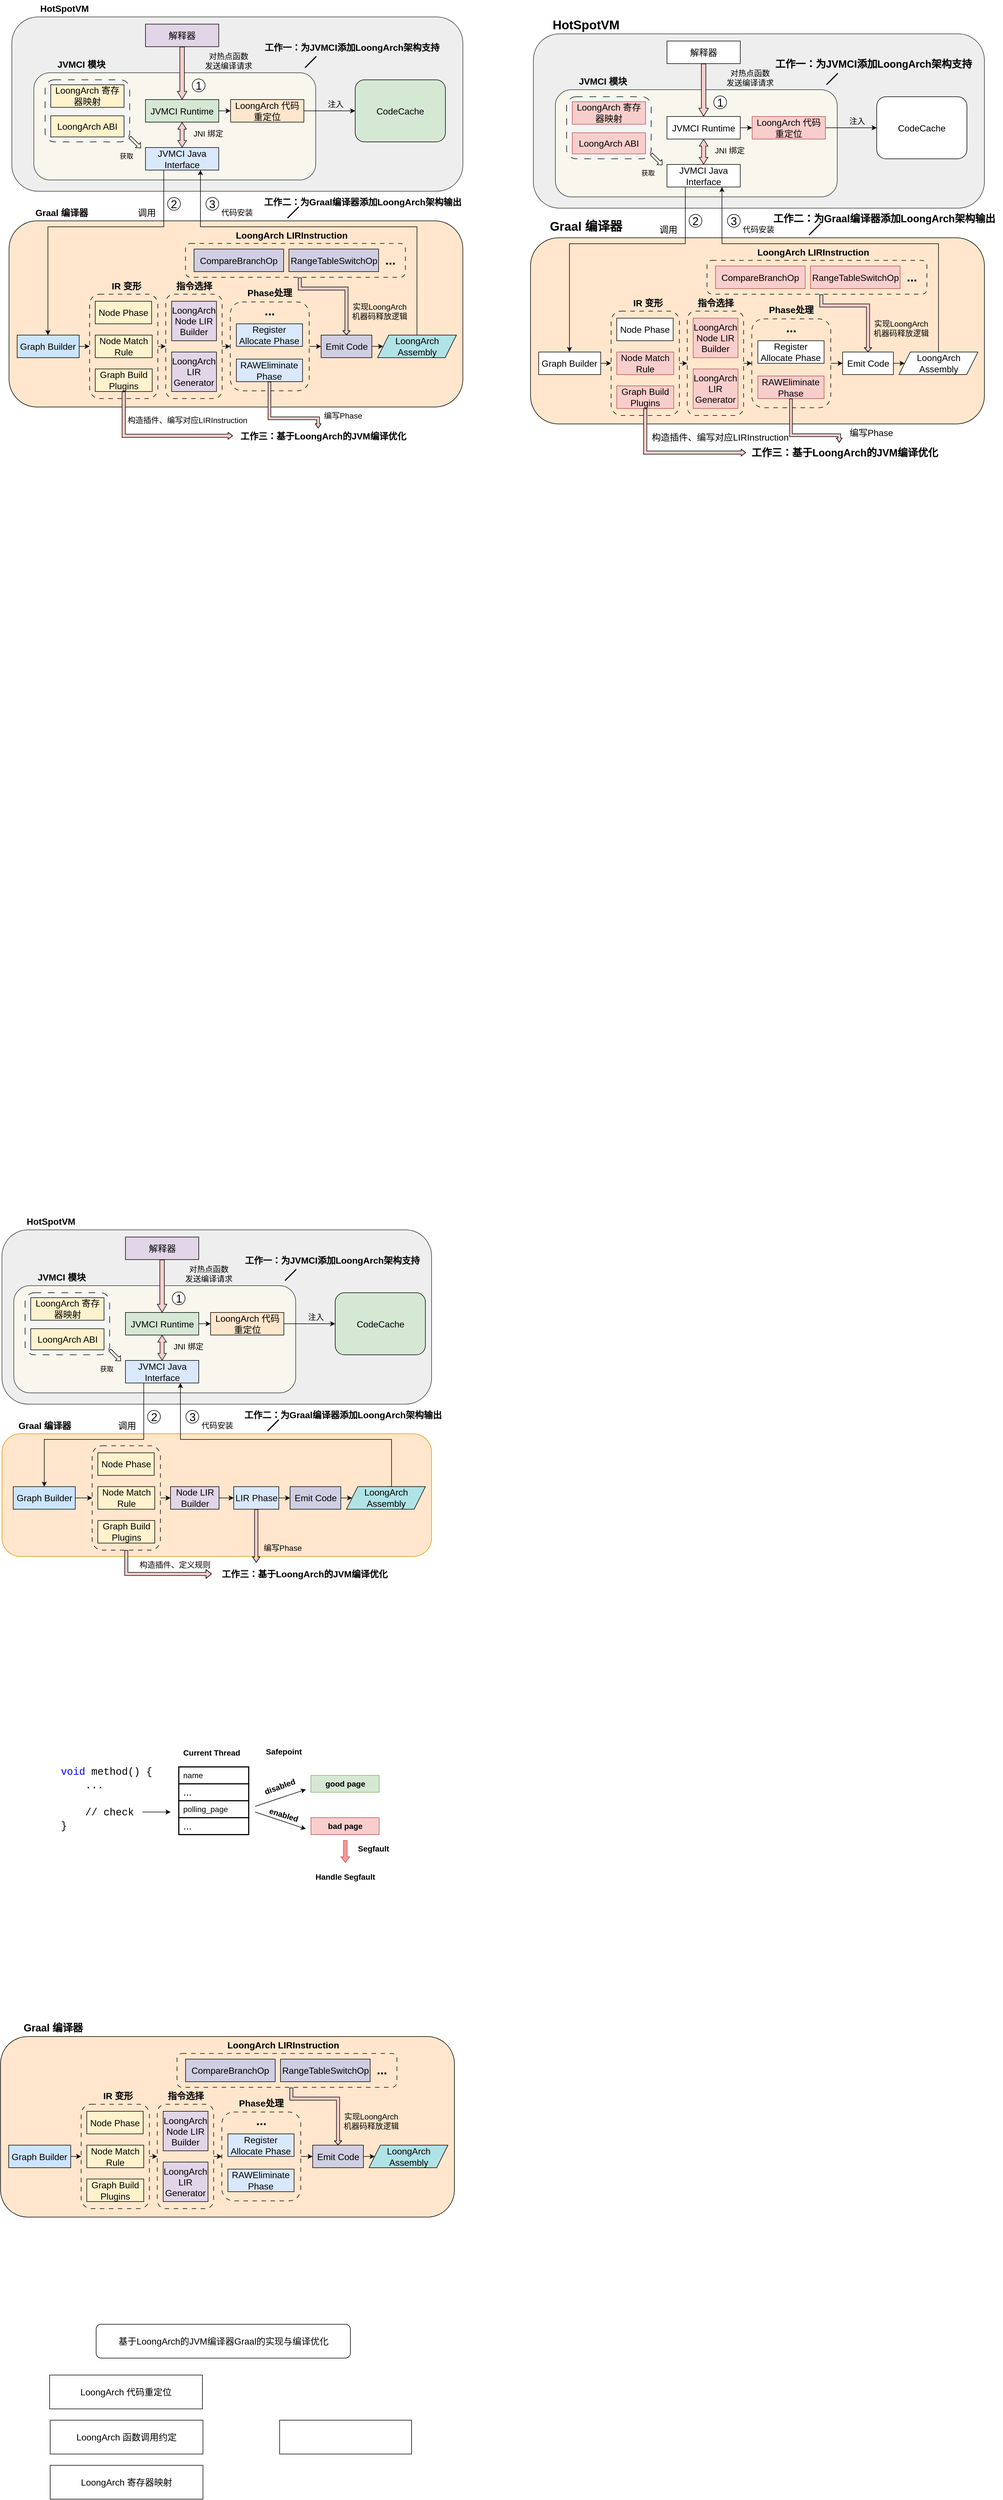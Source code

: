<mxfile version="26.3.0">
  <diagram name="第 1 页" id="rlvaH6GBciBB53dzkXEO">
    <mxGraphModel dx="1716" dy="908" grid="1" gridSize="10" guides="1" tooltips="1" connect="1" arrows="1" fold="1" page="1" pageScale="1" pageWidth="827" pageHeight="1169" math="0" shadow="0" adaptiveColors="auto">
      <root>
        <mxCell id="0" />
        <mxCell id="1" parent="0" />
        <mxCell id="B8oqcPG8_DNqkmwYoWYk-47" value="" style="rounded=1;whiteSpace=wrap;html=1;fillColor=#eeeeee;strokeColor=#36393d;" parent="1" vertex="1">
          <mxGeometry x="20" y="50" width="800" height="309" as="geometry" />
        </mxCell>
        <mxCell id="B8oqcPG8_DNqkmwYoWYk-30" value="" style="rounded=1;whiteSpace=wrap;html=1;fillColor=#f9f7ed;strokeColor=#36393d;" parent="1" vertex="1">
          <mxGeometry x="59" y="149" width="500" height="190" as="geometry" />
        </mxCell>
        <mxCell id="B8oqcPG8_DNqkmwYoWYk-27" value="" style="rounded=1;whiteSpace=wrap;html=1;fillColor=#f5f5f5;fontColor=#333333;strokeColor=#000000;dashed=1;dashPattern=12 12;" parent="1" vertex="1">
          <mxGeometry x="79" y="161.5" width="150" height="110" as="geometry" />
        </mxCell>
        <mxCell id="B8oqcPG8_DNqkmwYoWYk-26" value="" style="rounded=1;whiteSpace=wrap;html=1;fillColor=#ffe6cc;strokeColor=default;" parent="1" vertex="1">
          <mxGeometry x="15" y="411.5" width="805" height="330" as="geometry" />
        </mxCell>
        <mxCell id="B8oqcPG8_DNqkmwYoWYk-2" value="&lt;font style=&quot;font-size: 16px;&quot;&gt;解释器&lt;/font&gt;" style="rounded=0;whiteSpace=wrap;html=1;fillColor=#e1d5e7;strokeColor=#000000;" parent="1" vertex="1">
          <mxGeometry x="257" y="62.75" width="130" height="40" as="geometry" />
        </mxCell>
        <mxCell id="B8oqcPG8_DNqkmwYoWYk-51" style="edgeStyle=orthogonalEdgeStyle;rounded=0;orthogonalLoop=1;jettySize=auto;html=1;exitX=0.25;exitY=1;exitDx=0;exitDy=0;entryX=0.5;entryY=0;entryDx=0;entryDy=0;" parent="1" source="B8oqcPG8_DNqkmwYoWYk-7" target="B8oqcPG8_DNqkmwYoWYk-10" edge="1">
          <mxGeometry relative="1" as="geometry">
            <Array as="points">
              <mxPoint x="290" y="422" />
              <mxPoint x="84" y="422" />
              <mxPoint x="84" y="614" />
            </Array>
          </mxGeometry>
        </mxCell>
        <mxCell id="B8oqcPG8_DNqkmwYoWYk-7" value="&lt;font style=&quot;font-size: 16px;&quot;&gt;JVMCI Java Interface&lt;/font&gt;" style="rounded=0;whiteSpace=wrap;html=1;fillColor=#dae8fc;strokeColor=#000000;" parent="1" vertex="1">
          <mxGeometry x="257" y="281.5" width="130" height="40" as="geometry" />
        </mxCell>
        <mxCell id="B8oqcPG8_DNqkmwYoWYk-33" style="edgeStyle=orthogonalEdgeStyle;rounded=0;orthogonalLoop=1;jettySize=auto;html=1;exitX=1;exitY=0.5;exitDx=0;exitDy=0;entryX=0;entryY=0.5;entryDx=0;entryDy=0;" parent="1" source="B8oqcPG8_DNqkmwYoWYk-9" target="B8oqcPG8_DNqkmwYoWYk-23" edge="1">
          <mxGeometry relative="1" as="geometry" />
        </mxCell>
        <mxCell id="B8oqcPG8_DNqkmwYoWYk-9" value="&lt;font style=&quot;font-size: 16px;&quot;&gt;JVMCI Runtime&lt;/font&gt;" style="rounded=0;whiteSpace=wrap;html=1;fillColor=#d5e8d4;strokeColor=#000000;" parent="1" vertex="1">
          <mxGeometry x="257" y="196.5" width="130" height="40" as="geometry" />
        </mxCell>
        <mxCell id="B8oqcPG8_DNqkmwYoWYk-21" value="&lt;font style=&quot;font-size: 16px;&quot;&gt;CodeCache&lt;/font&gt;" style="rounded=1;whiteSpace=wrap;html=1;fillColor=#d5e8d4;strokeColor=#000000;" parent="1" vertex="1">
          <mxGeometry x="629" y="161.5" width="160" height="110" as="geometry" />
        </mxCell>
        <mxCell id="B8oqcPG8_DNqkmwYoWYk-34" style="edgeStyle=orthogonalEdgeStyle;rounded=0;orthogonalLoop=1;jettySize=auto;html=1;exitX=1;exitY=0.5;exitDx=0;exitDy=0;entryX=0;entryY=0.5;entryDx=0;entryDy=0;" parent="1" source="B8oqcPG8_DNqkmwYoWYk-23" target="B8oqcPG8_DNqkmwYoWYk-21" edge="1">
          <mxGeometry relative="1" as="geometry" />
        </mxCell>
        <mxCell id="B8oqcPG8_DNqkmwYoWYk-23" value="&lt;font style=&quot;font-size: 16px;&quot;&gt;LoongArch 代码重定位&lt;/font&gt;" style="rounded=0;whiteSpace=wrap;html=1;fillColor=#ffe6cc;strokeColor=#000000;" parent="1" vertex="1">
          <mxGeometry x="408" y="196.5" width="130" height="40" as="geometry" />
        </mxCell>
        <mxCell id="B8oqcPG8_DNqkmwYoWYk-24" value="&lt;font style=&quot;font-size: 16px;&quot;&gt;LoongArch ABI&lt;/font&gt;" style="rounded=0;whiteSpace=wrap;html=1;fillColor=#fff2cc;strokeColor=#000000;" parent="1" vertex="1">
          <mxGeometry x="89" y="225.25" width="130" height="37.5" as="geometry" />
        </mxCell>
        <mxCell id="FvKGwQ3xzXNmeU2Qs_aM-70" style="edgeStyle=orthogonalEdgeStyle;rounded=0;orthogonalLoop=1;jettySize=auto;html=1;exitX=1;exitY=0.5;exitDx=0;exitDy=0;entryX=0;entryY=0.5;entryDx=0;entryDy=0;" parent="1" source="B8oqcPG8_DNqkmwYoWYk-36" target="FvKGwQ3xzXNmeU2Qs_aM-56" edge="1">
          <mxGeometry relative="1" as="geometry" />
        </mxCell>
        <mxCell id="B8oqcPG8_DNqkmwYoWYk-36" value="" style="rounded=1;whiteSpace=wrap;html=1;dashed=1;dashPattern=8 8;fillColor=#ffe6cc;strokeColor=#000000;" parent="1" vertex="1">
          <mxGeometry x="157.94" y="541.5" width="121" height="185" as="geometry" />
        </mxCell>
        <mxCell id="B8oqcPG8_DNqkmwYoWYk-25" value="&lt;font style=&quot;font-size: 16px;&quot;&gt;LoongArch 寄存器映射&lt;/font&gt;" style="rounded=0;whiteSpace=wrap;html=1;fillColor=#fff2cc;strokeColor=#000000;" parent="1" vertex="1">
          <mxGeometry x="89" y="170.25" width="130" height="40" as="geometry" />
        </mxCell>
        <mxCell id="B8oqcPG8_DNqkmwYoWYk-28" value="" style="shape=flexArrow;endArrow=classic;html=1;rounded=0;exitX=0.5;exitY=1;exitDx=0;exitDy=0;entryX=0.5;entryY=0;entryDx=0;entryDy=0;endSize=4.39;startSize=6;endWidth=8;strokeWidth=1;fillColor=#f8cecc;strokeColor=#000000;width=8;" parent="1" source="B8oqcPG8_DNqkmwYoWYk-2" target="B8oqcPG8_DNqkmwYoWYk-9" edge="1">
          <mxGeometry width="50" height="50" relative="1" as="geometry">
            <mxPoint x="479" y="161.5" as="sourcePoint" />
            <mxPoint x="529" y="111.5" as="targetPoint" />
          </mxGeometry>
        </mxCell>
        <mxCell id="B8oqcPG8_DNqkmwYoWYk-29" value="&lt;font style=&quot;font-size: 14px;&quot;&gt;对热点函数&lt;br&gt;发送编译请求&lt;/font&gt;" style="text;html=1;align=center;verticalAlign=middle;resizable=0;points=[];autosize=1;strokeColor=none;fillColor=none;" parent="1" vertex="1">
          <mxGeometry x="349" y="102.75" width="110" height="50" as="geometry" />
        </mxCell>
        <mxCell id="B8oqcPG8_DNqkmwYoWYk-31" value="" style="shape=flexArrow;endArrow=classic;startArrow=classic;html=1;rounded=0;entryX=0.5;entryY=1;entryDx=0;entryDy=0;exitX=0.5;exitY=0;exitDx=0;exitDy=0;endSize=3.667;startSize=3.667;endWidth=6.98;startWidth=6.98;fillColor=#f8cecc;strokeColor=#000000;width=7.333;" parent="1" source="B8oqcPG8_DNqkmwYoWYk-7" target="B8oqcPG8_DNqkmwYoWYk-9" edge="1">
          <mxGeometry width="100" height="100" relative="1" as="geometry">
            <mxPoint x="329" y="411.5" as="sourcePoint" />
            <mxPoint x="429" y="311.5" as="targetPoint" />
          </mxGeometry>
        </mxCell>
        <mxCell id="B8oqcPG8_DNqkmwYoWYk-32" value="&lt;font style=&quot;font-size: 14px;&quot;&gt;JNI 绑定&lt;/font&gt;" style="text;html=1;align=center;verticalAlign=middle;resizable=0;points=[];autosize=1;strokeColor=none;fillColor=none;" parent="1" vertex="1">
          <mxGeometry x="328" y="241.5" width="80" height="30" as="geometry" />
        </mxCell>
        <mxCell id="B8oqcPG8_DNqkmwYoWYk-35" value="&lt;font style=&quot;font-size: 14px;&quot;&gt;注入&lt;/font&gt;" style="text;html=1;align=center;verticalAlign=middle;resizable=0;points=[];autosize=1;strokeColor=none;fillColor=none;" parent="1" vertex="1">
          <mxGeometry x="569" y="189.5" width="50" height="30" as="geometry" />
        </mxCell>
        <mxCell id="B8oqcPG8_DNqkmwYoWYk-14" value="&lt;font style=&quot;font-size: 16px;&quot;&gt;Node Phase&lt;/font&gt;" style="rounded=0;whiteSpace=wrap;html=1;fillColor=#fff2cc;strokeColor=#000000;" parent="1" vertex="1">
          <mxGeometry x="167.94" y="554" width="100" height="40" as="geometry" />
        </mxCell>
        <mxCell id="B8oqcPG8_DNqkmwYoWYk-19" value="&lt;font style=&quot;font-size: 16px;&quot;&gt;Node Match Rule&lt;/font&gt;" style="rounded=0;whiteSpace=wrap;html=1;fillColor=#fff2cc;strokeColor=#000000;" parent="1" vertex="1">
          <mxGeometry x="167.94" y="614" width="101" height="40" as="geometry" />
        </mxCell>
        <mxCell id="B8oqcPG8_DNqkmwYoWYk-20" value="&lt;font style=&quot;font-size: 16px;&quot;&gt;Graph Build Plugins&lt;/font&gt;" style="rounded=0;whiteSpace=wrap;html=1;fillColor=#fff2cc;strokeColor=#000000;" parent="1" vertex="1">
          <mxGeometry x="167.94" y="674" width="101" height="40" as="geometry" />
        </mxCell>
        <mxCell id="B8oqcPG8_DNqkmwYoWYk-40" style="edgeStyle=orthogonalEdgeStyle;rounded=0;orthogonalLoop=1;jettySize=auto;html=1;exitX=1;exitY=0.5;exitDx=0;exitDy=0;entryX=0;entryY=0.5;entryDx=0;entryDy=0;" parent="1" source="B8oqcPG8_DNqkmwYoWYk-10" target="B8oqcPG8_DNqkmwYoWYk-36" edge="1">
          <mxGeometry relative="1" as="geometry" />
        </mxCell>
        <mxCell id="B8oqcPG8_DNqkmwYoWYk-10" value="&lt;font style=&quot;font-size: 16px;&quot;&gt;Graph Builder&lt;/font&gt;" style="rounded=0;whiteSpace=wrap;html=1;fillColor=#cce5ff;strokeColor=#000000;" parent="1" vertex="1">
          <mxGeometry x="29.44" y="614" width="110" height="40" as="geometry" />
        </mxCell>
        <mxCell id="B8oqcPG8_DNqkmwYoWYk-44" style="edgeStyle=orthogonalEdgeStyle;rounded=0;orthogonalLoop=1;jettySize=auto;html=1;exitX=1;exitY=0.5;exitDx=0;exitDy=0;entryX=0;entryY=0.5;entryDx=0;entryDy=0;" parent="1" source="B8oqcPG8_DNqkmwYoWYk-18" target="B8oqcPG8_DNqkmwYoWYk-22" edge="1">
          <mxGeometry relative="1" as="geometry" />
        </mxCell>
        <mxCell id="B8oqcPG8_DNqkmwYoWYk-18" value="&lt;span style=&quot;font-size: 16px;&quot;&gt;Emit Code&lt;/span&gt;" style="rounded=0;whiteSpace=wrap;html=1;fillColor=#d0cee2;strokeColor=#000000;" parent="1" vertex="1">
          <mxGeometry x="568.57" y="614" width="90" height="40" as="geometry" />
        </mxCell>
        <mxCell id="B8oqcPG8_DNqkmwYoWYk-49" style="edgeStyle=orthogonalEdgeStyle;rounded=0;orthogonalLoop=1;jettySize=auto;html=1;exitX=0.5;exitY=0;exitDx=0;exitDy=0;entryX=0.75;entryY=1;entryDx=0;entryDy=0;" parent="1" source="B8oqcPG8_DNqkmwYoWYk-22" target="B8oqcPG8_DNqkmwYoWYk-7" edge="1">
          <mxGeometry relative="1" as="geometry">
            <Array as="points">
              <mxPoint x="739" y="422" />
              <mxPoint x="355" y="422" />
            </Array>
          </mxGeometry>
        </mxCell>
        <mxCell id="B8oqcPG8_DNqkmwYoWYk-22" value="&lt;span style=&quot;font-size: 16px;&quot;&gt;LoongArch Assembly&lt;/span&gt;" style="shape=parallelogram;perimeter=parallelogramPerimeter;whiteSpace=wrap;html=1;fixedSize=1;fillColor=#b0e3e6;strokeColor=#000000;" parent="1" vertex="1">
          <mxGeometry x="668.57" y="614" width="140" height="40" as="geometry" />
        </mxCell>
        <mxCell id="B8oqcPG8_DNqkmwYoWYk-45" value="&lt;b&gt;&lt;font style=&quot;font-size: 16px;&quot;&gt;Graal 编译器&lt;/font&gt;&lt;/b&gt;" style="text;html=1;align=center;verticalAlign=middle;resizable=0;points=[];autosize=1;strokeColor=none;fillColor=none;" parent="1" vertex="1">
          <mxGeometry x="47.94" y="381.5" width="120" height="30" as="geometry" />
        </mxCell>
        <mxCell id="B8oqcPG8_DNqkmwYoWYk-46" value="&lt;b&gt;&lt;font style=&quot;font-size: 16px;&quot;&gt;JVMCI 模块&lt;/font&gt;&lt;/b&gt;" style="text;html=1;align=center;verticalAlign=middle;resizable=0;points=[];autosize=1;strokeColor=none;fillColor=none;" parent="1" vertex="1">
          <mxGeometry x="88" y="119" width="110" height="30" as="geometry" />
        </mxCell>
        <mxCell id="B8oqcPG8_DNqkmwYoWYk-48" value="&lt;font style=&quot;font-size: 16px;&quot;&gt;&lt;b&gt;HotSpotVM&lt;/b&gt;&lt;/font&gt;" style="text;html=1;align=center;verticalAlign=middle;resizable=0;points=[];autosize=1;strokeColor=none;fillColor=none;" parent="1" vertex="1">
          <mxGeometry x="57.94" y="20" width="110" height="30" as="geometry" />
        </mxCell>
        <mxCell id="B8oqcPG8_DNqkmwYoWYk-50" value="&lt;font style=&quot;font-size: 14px;&quot;&gt;代码安装&lt;/font&gt;" style="text;html=1;align=center;verticalAlign=middle;resizable=0;points=[];autosize=1;strokeColor=none;fillColor=none;" parent="1" vertex="1">
          <mxGeometry x="379" y="381.5" width="80" height="30" as="geometry" />
        </mxCell>
        <mxCell id="B8oqcPG8_DNqkmwYoWYk-52" value="&lt;font style=&quot;font-size: 16px;&quot;&gt;调用&lt;/font&gt;" style="text;html=1;align=center;verticalAlign=middle;resizable=0;points=[];autosize=1;strokeColor=none;fillColor=none;" parent="1" vertex="1">
          <mxGeometry x="229" y="381.5" width="60" height="30" as="geometry" />
        </mxCell>
        <mxCell id="B8oqcPG8_DNqkmwYoWYk-54" value="" style="shape=flexArrow;endArrow=classic;html=1;rounded=0;endSize=2;startSize=2;endWidth=6.56;strokeWidth=1;width=4.96;" parent="1" edge="1">
          <mxGeometry width="50" height="50" relative="1" as="geometry">
            <mxPoint x="229" y="262.75" as="sourcePoint" />
            <mxPoint x="249" y="282.75" as="targetPoint" />
          </mxGeometry>
        </mxCell>
        <mxCell id="B8oqcPG8_DNqkmwYoWYk-55" value="获取" style="text;html=1;align=center;verticalAlign=middle;resizable=0;points=[];autosize=1;strokeColor=none;fillColor=none;" parent="1" vertex="1">
          <mxGeometry x="198" y="281.5" width="50" height="30" as="geometry" />
        </mxCell>
        <mxCell id="B8oqcPG8_DNqkmwYoWYk-62" value="&lt;font style=&quot;font-size: 20px;&quot;&gt;1&lt;/font&gt;" style="ellipse;whiteSpace=wrap;html=1;aspect=fixed;" parent="1" vertex="1">
          <mxGeometry x="340" y="160" width="22.75" height="22.75" as="geometry" />
        </mxCell>
        <mxCell id="B8oqcPG8_DNqkmwYoWYk-63" value="&lt;font style=&quot;font-size: 20px;&quot;&gt;2&lt;/font&gt;" style="ellipse;whiteSpace=wrap;html=1;aspect=fixed;" parent="1" vertex="1">
          <mxGeometry x="296.25" y="370" width="22.75" height="22.75" as="geometry" />
        </mxCell>
        <mxCell id="B8oqcPG8_DNqkmwYoWYk-64" value="&lt;font style=&quot;font-size: 20px;&quot;&gt;3&lt;/font&gt;" style="ellipse;whiteSpace=wrap;html=1;aspect=fixed;" parent="1" vertex="1">
          <mxGeometry x="364.25" y="370" width="22.75" height="22.75" as="geometry" />
        </mxCell>
        <mxCell id="B8oqcPG8_DNqkmwYoWYk-67" value="&lt;font style=&quot;font-size: 16px;&quot;&gt;&lt;b&gt;工作三：基于LoongArch的JVM编译优化&lt;/b&gt;&lt;/font&gt;" style="text;html=1;align=center;verticalAlign=middle;resizable=0;points=[];autosize=1;strokeColor=none;fillColor=none;rounded=1;dashed=1;dashPattern=8 8;" parent="1" vertex="1">
          <mxGeometry x="411.66" y="778.25" width="320" height="30" as="geometry" />
        </mxCell>
        <mxCell id="B8oqcPG8_DNqkmwYoWYk-71" value="&lt;font style=&quot;font-size: 14px;&quot;&gt;编写Phase&lt;/font&gt;" style="text;html=1;align=center;verticalAlign=middle;resizable=0;points=[];autosize=1;strokeColor=none;fillColor=none;" parent="1" vertex="1">
          <mxGeometry x="561.5" y="741.5" width="90" height="30" as="geometry" />
        </mxCell>
        <mxCell id="B8oqcPG8_DNqkmwYoWYk-72" value="&lt;span style=&quot;font-size: 14px;&quot;&gt;构造插件、编写对应LIRInstruction&lt;/span&gt;" style="text;html=1;align=center;verticalAlign=middle;resizable=0;points=[];autosize=1;strokeColor=none;fillColor=none;" parent="1" vertex="1">
          <mxGeometry x="211.13" y="750" width="240" height="30" as="geometry" />
        </mxCell>
        <mxCell id="g8qaUCDF3smSh_8uk9zA-1" value="&lt;div style=&quot;background-color: rgb(255, 255, 255); font-family: Consolas, &amp;quot;Courier New&amp;quot;, monospace; font-weight: normal; font-size: 18px; line-height: 24px; white-space: pre;&quot;&gt;&lt;div style=&quot;color: light-dark(rgb(0, 0, 0), rgb(237, 237, 237));&quot;&gt;&lt;span style=&quot;color: rgb(0, 0, 255);&quot;&gt;void&lt;/span&gt;&lt;span style=&quot;color: rgb(0, 0, 0);&quot;&gt; method() {&lt;/span&gt;&lt;/div&gt;&lt;div style=&quot;color: light-dark(rgb(0, 0, 0), rgb(237, 237, 237));&quot;&gt;&lt;span style=&quot;color: rgb(0, 0, 0);&quot;&gt;&amp;nbsp; &amp;nbsp; ...&lt;/span&gt;&lt;/div&gt;&lt;font style=&quot;color: rgb(0, 0, 0);&quot;&gt;&lt;br&gt;&lt;/font&gt;&lt;div style=&quot;&quot;&gt;&lt;span style=&quot;color: rgb(0, 0, 0);&quot;&gt;&amp;nbsp; &amp;nbsp; &lt;/span&gt;&lt;span style=&quot;color: rgb(0, 128, 0);&quot;&gt;&lt;font style=&quot;color: rgb(0, 0, 0);&quot;&gt;// check&lt;/font&gt;&lt;/span&gt;&lt;/div&gt;&lt;div style=&quot;color: light-dark(rgb(0, 0, 0), rgb(237, 237, 237));&quot;&gt;&lt;span style=&quot;color: rgb(0, 0, 0);&quot;&gt;}&lt;/span&gt;&lt;/div&gt;&lt;/div&gt;" style="text;whiteSpace=wrap;html=1;" parent="1" vertex="1">
          <mxGeometry x="105" y="3142" width="180" height="140" as="geometry" />
        </mxCell>
        <mxCell id="g8qaUCDF3smSh_8uk9zA-2" value="&lt;font style=&quot;font-size: 14px;&quot;&gt;name&lt;/font&gt;" style="rounded=0;whiteSpace=wrap;html=1;align=left;spacingLeft=6;strokeWidth=2;" parent="1" vertex="1">
          <mxGeometry x="316.13" y="3152" width="124" height="30" as="geometry" />
        </mxCell>
        <mxCell id="g8qaUCDF3smSh_8uk9zA-3" value="&lt;font style=&quot;font-size: 14px;&quot;&gt;&lt;b&gt;Current Thread&lt;/b&gt;&lt;/font&gt;" style="text;html=1;align=center;verticalAlign=middle;resizable=0;points=[];autosize=1;strokeColor=none;fillColor=none;" parent="1" vertex="1">
          <mxGeometry x="314.13" y="3112" width="120" height="30" as="geometry" />
        </mxCell>
        <mxCell id="g8qaUCDF3smSh_8uk9zA-4" value="&lt;font style=&quot;font-size: 18px;&quot;&gt;...&lt;/font&gt;" style="rounded=0;whiteSpace=wrap;html=1;align=left;spacingLeft=6;strokeWidth=2;" parent="1" vertex="1">
          <mxGeometry x="316.13" y="3182" width="124" height="30" as="geometry" />
        </mxCell>
        <mxCell id="g8qaUCDF3smSh_8uk9zA-5" value="&lt;font style=&quot;font-size: 14px;&quot;&gt;polling_page&lt;/font&gt;" style="rounded=0;whiteSpace=wrap;html=1;align=left;spacingLeft=6;strokeWidth=2;" parent="1" vertex="1">
          <mxGeometry x="316.13" y="3212" width="124" height="30" as="geometry" />
        </mxCell>
        <mxCell id="g8qaUCDF3smSh_8uk9zA-6" value="&lt;font style=&quot;font-size: 18px;&quot;&gt;...&lt;/font&gt;" style="rounded=0;whiteSpace=wrap;html=1;align=left;spacingLeft=6;strokeWidth=2;" parent="1" vertex="1">
          <mxGeometry x="316.13" y="3242" width="124" height="30" as="geometry" />
        </mxCell>
        <mxCell id="g8qaUCDF3smSh_8uk9zA-7" value="&lt;font style=&quot;font-size: 14px;&quot;&gt;good page&lt;/font&gt;" style="rounded=0;whiteSpace=wrap;html=1;fontStyle=1;fillColor=#d5e8d4;strokeColor=#82b366;" parent="1" vertex="1">
          <mxGeometry x="550.5" y="3167" width="121" height="30" as="geometry" />
        </mxCell>
        <mxCell id="g8qaUCDF3smSh_8uk9zA-8" value="&lt;font style=&quot;font-size: 14px;&quot;&gt;bad page&lt;/font&gt;" style="rounded=0;whiteSpace=wrap;html=1;fontStyle=1;fillColor=#f8cecc;strokeColor=#b85450;" parent="1" vertex="1">
          <mxGeometry x="550.5" y="3242" width="121" height="30" as="geometry" />
        </mxCell>
        <mxCell id="g8qaUCDF3smSh_8uk9zA-9" value="&lt;font style=&quot;font-size: 14px;&quot;&gt;&lt;b&gt;Safepoint&lt;/b&gt;&lt;/font&gt;" style="text;html=1;align=center;verticalAlign=middle;resizable=0;points=[];autosize=1;strokeColor=none;fillColor=none;" parent="1" vertex="1">
          <mxGeometry x="456.5" y="3110" width="90" height="30" as="geometry" />
        </mxCell>
        <mxCell id="g8qaUCDF3smSh_8uk9zA-11" value="" style="endArrow=classic;html=1;rounded=0;" parent="1" edge="1">
          <mxGeometry width="50" height="50" relative="1" as="geometry">
            <mxPoint x="251.5" y="3232" as="sourcePoint" />
            <mxPoint x="301.5" y="3232" as="targetPoint" />
          </mxGeometry>
        </mxCell>
        <mxCell id="g8qaUCDF3smSh_8uk9zA-12" value="" style="endArrow=classic;html=1;rounded=0;" parent="1" edge="1">
          <mxGeometry width="50" height="50" relative="1" as="geometry">
            <mxPoint x="451.5" y="3222" as="sourcePoint" />
            <mxPoint x="541.5" y="3192" as="targetPoint" />
          </mxGeometry>
        </mxCell>
        <mxCell id="g8qaUCDF3smSh_8uk9zA-13" value="" style="endArrow=classic;html=1;rounded=0;" parent="1" edge="1">
          <mxGeometry width="50" height="50" relative="1" as="geometry">
            <mxPoint x="451.5" y="3232" as="sourcePoint" />
            <mxPoint x="541.5" y="3262" as="targetPoint" />
          </mxGeometry>
        </mxCell>
        <mxCell id="g8qaUCDF3smSh_8uk9zA-15" value="disabled" style="text;html=1;align=center;verticalAlign=middle;resizable=0;points=[];autosize=1;strokeColor=none;fillColor=none;fontSize=14;fontStyle=1;rotation=340;" parent="1" vertex="1">
          <mxGeometry x="455" y="3172" width="80" height="30" as="geometry" />
        </mxCell>
        <mxCell id="g8qaUCDF3smSh_8uk9zA-16" value="enabled" style="text;html=1;align=center;verticalAlign=middle;resizable=0;points=[];autosize=1;strokeColor=none;fillColor=none;fontSize=14;fontStyle=1;rotation=17;" parent="1" vertex="1">
          <mxGeometry x="466.5" y="3222" width="70" height="30" as="geometry" />
        </mxCell>
        <mxCell id="g8qaUCDF3smSh_8uk9zA-17" value="" style="endArrow=classic;html=1;rounded=0;strokeColor=#b85450;shape=flexArrow;width=6.512;endSize=3.047;endWidth=8.134;fillColor=#FF9999;" parent="1" edge="1">
          <mxGeometry width="50" height="50" relative="1" as="geometry">
            <mxPoint x="611.5" y="3282" as="sourcePoint" />
            <mxPoint x="611.5" y="3322" as="targetPoint" />
          </mxGeometry>
        </mxCell>
        <mxCell id="g8qaUCDF3smSh_8uk9zA-18" value="&lt;b&gt;&lt;font style=&quot;font-size: 14px;&quot;&gt;Segfault&lt;/font&gt;&lt;/b&gt;" style="text;html=1;align=center;verticalAlign=middle;resizable=0;points=[];autosize=1;strokeColor=none;fillColor=none;" parent="1" vertex="1">
          <mxGeometry x="620.5" y="3282" width="80" height="30" as="geometry" />
        </mxCell>
        <mxCell id="g8qaUCDF3smSh_8uk9zA-19" value="&lt;b&gt;&lt;font style=&quot;font-size: 14px;&quot;&gt;Handle Segfault&lt;/font&gt;&lt;/b&gt;" style="text;html=1;align=center;verticalAlign=middle;resizable=0;points=[];autosize=1;strokeColor=none;fillColor=none;" parent="1" vertex="1">
          <mxGeometry x="546" y="3332" width="130" height="30" as="geometry" />
        </mxCell>
        <mxCell id="g8qaUCDF3smSh_8uk9zA-21" value="&lt;font style=&quot;font-size: 16px;&quot;&gt;&lt;b&gt;工作一：为JVMCI添加LoongArch架构支持&lt;/b&gt;&lt;/font&gt;" style="text;html=1;align=center;verticalAlign=middle;resizable=0;points=[];autosize=1;strokeColor=none;fillColor=none;rounded=1;dashed=1;dashPattern=8 8;" parent="1" vertex="1">
          <mxGeometry x="458.13" y="89" width="330" height="30" as="geometry" />
        </mxCell>
        <mxCell id="g8qaUCDF3smSh_8uk9zA-23" value="" style="endArrow=none;html=1;rounded=0;strokeWidth=2;" parent="1" edge="1">
          <mxGeometry width="50" height="50" relative="1" as="geometry">
            <mxPoint x="540" y="140" as="sourcePoint" />
            <mxPoint x="560" y="120" as="targetPoint" />
          </mxGeometry>
        </mxCell>
        <mxCell id="g8qaUCDF3smSh_8uk9zA-24" value="&lt;font style=&quot;font-size: 16px;&quot;&gt;&lt;b&gt;工作二：为Graal编译器添加LoongArch架构输出&lt;/b&gt;&lt;/font&gt;" style="text;html=1;align=center;verticalAlign=middle;resizable=0;points=[];autosize=1;strokeColor=none;fillColor=none;rounded=1;dashed=1;dashPattern=8 8;" parent="1" vertex="1">
          <mxGeometry x="457" y="362.75" width="370" height="30" as="geometry" />
        </mxCell>
        <mxCell id="g8qaUCDF3smSh_8uk9zA-27" value="" style="endArrow=none;html=1;rounded=0;strokeWidth=2;" parent="1" edge="1">
          <mxGeometry width="50" height="50" relative="1" as="geometry">
            <mxPoint x="509" y="406.5" as="sourcePoint" />
            <mxPoint x="529" y="386.5" as="targetPoint" />
          </mxGeometry>
        </mxCell>
        <mxCell id="FvKGwQ3xzXNmeU2Qs_aM-1" value="" style="rounded=1;whiteSpace=wrap;html=1;fillColor=#eeeeee;strokeColor=#36393d;" parent="1" vertex="1">
          <mxGeometry x="2.5" y="2200" width="762" height="309" as="geometry" />
        </mxCell>
        <mxCell id="FvKGwQ3xzXNmeU2Qs_aM-2" value="" style="rounded=1;whiteSpace=wrap;html=1;fillColor=#f9f7ed;strokeColor=#36393d;" parent="1" vertex="1">
          <mxGeometry x="23.5" y="2299" width="500" height="190" as="geometry" />
        </mxCell>
        <mxCell id="FvKGwQ3xzXNmeU2Qs_aM-3" value="" style="rounded=1;whiteSpace=wrap;html=1;fillColor=#f5f5f5;fontColor=#333333;strokeColor=#000000;dashed=1;dashPattern=12 12;" parent="1" vertex="1">
          <mxGeometry x="43.5" y="2311.5" width="150" height="110" as="geometry" />
        </mxCell>
        <mxCell id="FvKGwQ3xzXNmeU2Qs_aM-4" value="" style="rounded=1;whiteSpace=wrap;html=1;fillColor=#ffe6cc;strokeColor=#d79b00;" parent="1" vertex="1">
          <mxGeometry x="2.5" y="2561.5" width="762" height="217.5" as="geometry" />
        </mxCell>
        <mxCell id="FvKGwQ3xzXNmeU2Qs_aM-5" value="&lt;font style=&quot;font-size: 16px;&quot;&gt;解释器&lt;/font&gt;" style="rounded=0;whiteSpace=wrap;html=1;fillColor=#e1d5e7;strokeColor=#000000;" parent="1" vertex="1">
          <mxGeometry x="221.5" y="2212.75" width="130" height="40" as="geometry" />
        </mxCell>
        <mxCell id="FvKGwQ3xzXNmeU2Qs_aM-6" style="edgeStyle=orthogonalEdgeStyle;rounded=0;orthogonalLoop=1;jettySize=auto;html=1;exitX=0.25;exitY=1;exitDx=0;exitDy=0;entryX=0.5;entryY=0;entryDx=0;entryDy=0;" parent="1" source="FvKGwQ3xzXNmeU2Qs_aM-7" target="FvKGwQ3xzXNmeU2Qs_aM-26" edge="1">
          <mxGeometry relative="1" as="geometry">
            <Array as="points">
              <mxPoint x="254.5" y="2571.5" />
              <mxPoint x="77.5" y="2571.5" />
            </Array>
          </mxGeometry>
        </mxCell>
        <mxCell id="FvKGwQ3xzXNmeU2Qs_aM-7" value="&lt;font style=&quot;font-size: 16px;&quot;&gt;JVMCI Java Interface&lt;/font&gt;" style="rounded=0;whiteSpace=wrap;html=1;fillColor=#dae8fc;strokeColor=#000000;" parent="1" vertex="1">
          <mxGeometry x="221.5" y="2431.5" width="130" height="40" as="geometry" />
        </mxCell>
        <mxCell id="FvKGwQ3xzXNmeU2Qs_aM-8" style="edgeStyle=orthogonalEdgeStyle;rounded=0;orthogonalLoop=1;jettySize=auto;html=1;exitX=1;exitY=0.5;exitDx=0;exitDy=0;entryX=0;entryY=0.5;entryDx=0;entryDy=0;" parent="1" source="FvKGwQ3xzXNmeU2Qs_aM-9" target="FvKGwQ3xzXNmeU2Qs_aM-12" edge="1">
          <mxGeometry relative="1" as="geometry" />
        </mxCell>
        <mxCell id="FvKGwQ3xzXNmeU2Qs_aM-9" value="&lt;font style=&quot;font-size: 16px;&quot;&gt;JVMCI Runtime&lt;/font&gt;" style="rounded=0;whiteSpace=wrap;html=1;fillColor=#d5e8d4;strokeColor=#000000;" parent="1" vertex="1">
          <mxGeometry x="221.5" y="2346.5" width="130" height="40" as="geometry" />
        </mxCell>
        <mxCell id="FvKGwQ3xzXNmeU2Qs_aM-10" value="&lt;font style=&quot;font-size: 16px;&quot;&gt;CodeCache&lt;/font&gt;" style="rounded=1;whiteSpace=wrap;html=1;fillColor=#d5e8d4;strokeColor=#000000;" parent="1" vertex="1">
          <mxGeometry x="593.5" y="2311.5" width="160" height="110" as="geometry" />
        </mxCell>
        <mxCell id="FvKGwQ3xzXNmeU2Qs_aM-11" style="edgeStyle=orthogonalEdgeStyle;rounded=0;orthogonalLoop=1;jettySize=auto;html=1;exitX=1;exitY=0.5;exitDx=0;exitDy=0;entryX=0;entryY=0.5;entryDx=0;entryDy=0;" parent="1" source="FvKGwQ3xzXNmeU2Qs_aM-12" target="FvKGwQ3xzXNmeU2Qs_aM-10" edge="1">
          <mxGeometry relative="1" as="geometry" />
        </mxCell>
        <mxCell id="FvKGwQ3xzXNmeU2Qs_aM-12" value="&lt;font style=&quot;font-size: 16px;&quot;&gt;LoongArch 代码重定位&lt;/font&gt;" style="rounded=0;whiteSpace=wrap;html=1;fillColor=#ffe6cc;strokeColor=#000000;" parent="1" vertex="1">
          <mxGeometry x="372.5" y="2346.5" width="130" height="40" as="geometry" />
        </mxCell>
        <mxCell id="FvKGwQ3xzXNmeU2Qs_aM-13" value="&lt;font style=&quot;font-size: 16px;&quot;&gt;LoongArch ABI&lt;/font&gt;" style="rounded=0;whiteSpace=wrap;html=1;fillColor=#fff2cc;strokeColor=#000000;" parent="1" vertex="1">
          <mxGeometry x="53.5" y="2375.25" width="130" height="37.5" as="geometry" />
        </mxCell>
        <mxCell id="FvKGwQ3xzXNmeU2Qs_aM-14" style="edgeStyle=orthogonalEdgeStyle;rounded=0;orthogonalLoop=1;jettySize=auto;html=1;exitX=1;exitY=0.5;exitDx=0;exitDy=0;entryX=0;entryY=0.5;entryDx=0;entryDy=0;" parent="1" source="FvKGwQ3xzXNmeU2Qs_aM-15" target="FvKGwQ3xzXNmeU2Qs_aM-28" edge="1">
          <mxGeometry relative="1" as="geometry" />
        </mxCell>
        <mxCell id="FvKGwQ3xzXNmeU2Qs_aM-15" value="" style="rounded=1;whiteSpace=wrap;html=1;dashed=1;dashPattern=8 8;fillColor=#ffe6cc;strokeColor=#000000;" parent="1" vertex="1">
          <mxGeometry x="162.5" y="2582.75" width="121" height="185" as="geometry" />
        </mxCell>
        <mxCell id="FvKGwQ3xzXNmeU2Qs_aM-16" value="&lt;font style=&quot;font-size: 16px;&quot;&gt;LoongArch 寄存器映射&lt;/font&gt;" style="rounded=0;whiteSpace=wrap;html=1;fillColor=#fff2cc;strokeColor=#000000;" parent="1" vertex="1">
          <mxGeometry x="53.5" y="2320.25" width="130" height="40" as="geometry" />
        </mxCell>
        <mxCell id="FvKGwQ3xzXNmeU2Qs_aM-17" value="" style="shape=flexArrow;endArrow=classic;html=1;rounded=0;exitX=0.5;exitY=1;exitDx=0;exitDy=0;entryX=0.5;entryY=0;entryDx=0;entryDy=0;endSize=4.39;startSize=6;endWidth=8;strokeWidth=1;fillColor=#f8cecc;strokeColor=#000000;width=8;" parent="1" source="FvKGwQ3xzXNmeU2Qs_aM-5" target="FvKGwQ3xzXNmeU2Qs_aM-9" edge="1">
          <mxGeometry width="50" height="50" relative="1" as="geometry">
            <mxPoint x="443.5" y="2311.5" as="sourcePoint" />
            <mxPoint x="493.5" y="2261.5" as="targetPoint" />
          </mxGeometry>
        </mxCell>
        <mxCell id="FvKGwQ3xzXNmeU2Qs_aM-18" value="&lt;font style=&quot;font-size: 14px;&quot;&gt;对热点函数&lt;br&gt;发送编译请求&lt;/font&gt;" style="text;html=1;align=center;verticalAlign=middle;resizable=0;points=[];autosize=1;strokeColor=none;fillColor=none;" parent="1" vertex="1">
          <mxGeometry x="313.5" y="2252.75" width="110" height="50" as="geometry" />
        </mxCell>
        <mxCell id="FvKGwQ3xzXNmeU2Qs_aM-19" value="" style="shape=flexArrow;endArrow=classic;startArrow=classic;html=1;rounded=0;entryX=0.5;entryY=1;entryDx=0;entryDy=0;exitX=0.5;exitY=0;exitDx=0;exitDy=0;endSize=3.667;startSize=3.667;endWidth=6.98;startWidth=6.98;fillColor=#f8cecc;strokeColor=#000000;width=7.333;" parent="1" source="FvKGwQ3xzXNmeU2Qs_aM-7" target="FvKGwQ3xzXNmeU2Qs_aM-9" edge="1">
          <mxGeometry width="100" height="100" relative="1" as="geometry">
            <mxPoint x="293.5" y="2561.5" as="sourcePoint" />
            <mxPoint x="393.5" y="2461.5" as="targetPoint" />
          </mxGeometry>
        </mxCell>
        <mxCell id="FvKGwQ3xzXNmeU2Qs_aM-20" value="&lt;font style=&quot;font-size: 14px;&quot;&gt;JNI 绑定&lt;/font&gt;" style="text;html=1;align=center;verticalAlign=middle;resizable=0;points=[];autosize=1;strokeColor=none;fillColor=none;" parent="1" vertex="1">
          <mxGeometry x="292.5" y="2391.5" width="80" height="30" as="geometry" />
        </mxCell>
        <mxCell id="FvKGwQ3xzXNmeU2Qs_aM-21" value="&lt;font style=&quot;font-size: 14px;&quot;&gt;注入&lt;/font&gt;" style="text;html=1;align=center;verticalAlign=middle;resizable=0;points=[];autosize=1;strokeColor=none;fillColor=none;" parent="1" vertex="1">
          <mxGeometry x="533.5" y="2339.5" width="50" height="30" as="geometry" />
        </mxCell>
        <mxCell id="FvKGwQ3xzXNmeU2Qs_aM-22" value="&lt;font style=&quot;font-size: 16px;&quot;&gt;Node Phase&lt;/font&gt;" style="rounded=0;whiteSpace=wrap;html=1;fillColor=#fff2cc;strokeColor=#000000;" parent="1" vertex="1">
          <mxGeometry x="172.5" y="2595.25" width="100" height="40" as="geometry" />
        </mxCell>
        <mxCell id="FvKGwQ3xzXNmeU2Qs_aM-23" value="&lt;font style=&quot;font-size: 16px;&quot;&gt;Node Match Rule&lt;/font&gt;" style="rounded=0;whiteSpace=wrap;html=1;fillColor=#fff2cc;strokeColor=#000000;" parent="1" vertex="1">
          <mxGeometry x="172.5" y="2655.25" width="101" height="40" as="geometry" />
        </mxCell>
        <mxCell id="FvKGwQ3xzXNmeU2Qs_aM-24" value="&lt;font style=&quot;font-size: 16px;&quot;&gt;Graph Build Plugins&lt;/font&gt;" style="rounded=0;whiteSpace=wrap;html=1;fillColor=#fff2cc;strokeColor=#000000;" parent="1" vertex="1">
          <mxGeometry x="172.5" y="2715.25" width="101" height="40" as="geometry" />
        </mxCell>
        <mxCell id="FvKGwQ3xzXNmeU2Qs_aM-25" style="edgeStyle=orthogonalEdgeStyle;rounded=0;orthogonalLoop=1;jettySize=auto;html=1;exitX=1;exitY=0.5;exitDx=0;exitDy=0;entryX=0;entryY=0.5;entryDx=0;entryDy=0;" parent="1" source="FvKGwQ3xzXNmeU2Qs_aM-26" target="FvKGwQ3xzXNmeU2Qs_aM-15" edge="1">
          <mxGeometry relative="1" as="geometry" />
        </mxCell>
        <mxCell id="FvKGwQ3xzXNmeU2Qs_aM-26" value="&lt;font style=&quot;font-size: 16px;&quot;&gt;Graph Builder&lt;/font&gt;" style="rounded=0;whiteSpace=wrap;html=1;fillColor=#cce5ff;strokeColor=#000000;" parent="1" vertex="1">
          <mxGeometry x="22.5" y="2655.25" width="110" height="40" as="geometry" />
        </mxCell>
        <mxCell id="FvKGwQ3xzXNmeU2Qs_aM-27" style="edgeStyle=orthogonalEdgeStyle;rounded=0;orthogonalLoop=1;jettySize=auto;html=1;exitX=1;exitY=0.5;exitDx=0;exitDy=0;entryX=0;entryY=0.5;entryDx=0;entryDy=0;" parent="1" source="FvKGwQ3xzXNmeU2Qs_aM-28" target="FvKGwQ3xzXNmeU2Qs_aM-30" edge="1">
          <mxGeometry relative="1" as="geometry" />
        </mxCell>
        <mxCell id="FvKGwQ3xzXNmeU2Qs_aM-28" value="&lt;font style=&quot;font-size: 16px;&quot;&gt;Node LIR Builder&lt;/font&gt;" style="rounded=0;whiteSpace=wrap;html=1;fillColor=#e1d5e7;strokeColor=#000000;" parent="1" vertex="1">
          <mxGeometry x="301.5" y="2655.25" width="86" height="40" as="geometry" />
        </mxCell>
        <mxCell id="FvKGwQ3xzXNmeU2Qs_aM-29" style="edgeStyle=orthogonalEdgeStyle;rounded=0;orthogonalLoop=1;jettySize=auto;html=1;exitX=1;exitY=0.5;exitDx=0;exitDy=0;entryX=0;entryY=0.5;entryDx=0;entryDy=0;" parent="1" source="FvKGwQ3xzXNmeU2Qs_aM-30" target="FvKGwQ3xzXNmeU2Qs_aM-32" edge="1">
          <mxGeometry relative="1" as="geometry" />
        </mxCell>
        <mxCell id="FvKGwQ3xzXNmeU2Qs_aM-30" value="&lt;font style=&quot;font-size: 16px;&quot;&gt;LIR Phase&lt;/font&gt;" style="rounded=0;whiteSpace=wrap;html=1;fillColor=#dae8fc;strokeColor=#000000;" parent="1" vertex="1">
          <mxGeometry x="413.5" y="2655.25" width="80" height="40" as="geometry" />
        </mxCell>
        <mxCell id="FvKGwQ3xzXNmeU2Qs_aM-31" style="edgeStyle=orthogonalEdgeStyle;rounded=0;orthogonalLoop=1;jettySize=auto;html=1;exitX=1;exitY=0.5;exitDx=0;exitDy=0;entryX=0;entryY=0.5;entryDx=0;entryDy=0;" parent="1" source="FvKGwQ3xzXNmeU2Qs_aM-32" target="FvKGwQ3xzXNmeU2Qs_aM-34" edge="1">
          <mxGeometry relative="1" as="geometry" />
        </mxCell>
        <mxCell id="FvKGwQ3xzXNmeU2Qs_aM-32" value="&lt;span style=&quot;font-size: 16px;&quot;&gt;Emit Code&lt;/span&gt;" style="rounded=0;whiteSpace=wrap;html=1;fillColor=#d0cee2;strokeColor=#000000;" parent="1" vertex="1">
          <mxGeometry x="513.5" y="2655.25" width="90" height="40" as="geometry" />
        </mxCell>
        <mxCell id="FvKGwQ3xzXNmeU2Qs_aM-33" style="edgeStyle=orthogonalEdgeStyle;rounded=0;orthogonalLoop=1;jettySize=auto;html=1;exitX=0.5;exitY=0;exitDx=0;exitDy=0;entryX=0.75;entryY=1;entryDx=0;entryDy=0;" parent="1" source="FvKGwQ3xzXNmeU2Qs_aM-34" target="FvKGwQ3xzXNmeU2Qs_aM-7" edge="1">
          <mxGeometry relative="1" as="geometry">
            <Array as="points">
              <mxPoint x="693.5" y="2571.5" />
              <mxPoint x="319.5" y="2571.5" />
            </Array>
          </mxGeometry>
        </mxCell>
        <mxCell id="FvKGwQ3xzXNmeU2Qs_aM-34" value="&lt;span style=&quot;font-size: 16px;&quot;&gt;LoongArch Assembly&lt;/span&gt;" style="shape=parallelogram;perimeter=parallelogramPerimeter;whiteSpace=wrap;html=1;fixedSize=1;fillColor=#b0e3e6;strokeColor=#000000;" parent="1" vertex="1">
          <mxGeometry x="613.5" y="2655.25" width="140" height="40" as="geometry" />
        </mxCell>
        <mxCell id="FvKGwQ3xzXNmeU2Qs_aM-35" value="&lt;b&gt;&lt;font style=&quot;font-size: 16px;&quot;&gt;Graal 编译器&lt;/font&gt;&lt;/b&gt;" style="text;html=1;align=center;verticalAlign=middle;resizable=0;points=[];autosize=1;strokeColor=none;fillColor=none;" parent="1" vertex="1">
          <mxGeometry x="17.5" y="2531.5" width="120" height="30" as="geometry" />
        </mxCell>
        <mxCell id="FvKGwQ3xzXNmeU2Qs_aM-36" value="&lt;b&gt;&lt;font style=&quot;font-size: 16px;&quot;&gt;JVMCI 模块&lt;/font&gt;&lt;/b&gt;" style="text;html=1;align=center;verticalAlign=middle;resizable=0;points=[];autosize=1;strokeColor=none;fillColor=none;" parent="1" vertex="1">
          <mxGeometry x="52.5" y="2269" width="110" height="30" as="geometry" />
        </mxCell>
        <mxCell id="FvKGwQ3xzXNmeU2Qs_aM-37" value="&lt;font style=&quot;font-size: 16px;&quot;&gt;&lt;b&gt;HotSpotVM&lt;/b&gt;&lt;/font&gt;" style="text;html=1;align=center;verticalAlign=middle;resizable=0;points=[];autosize=1;strokeColor=none;fillColor=none;" parent="1" vertex="1">
          <mxGeometry x="33.5" y="2170" width="110" height="30" as="geometry" />
        </mxCell>
        <mxCell id="FvKGwQ3xzXNmeU2Qs_aM-38" value="&lt;font style=&quot;font-size: 14px;&quot;&gt;代码安装&lt;/font&gt;" style="text;html=1;align=center;verticalAlign=middle;resizable=0;points=[];autosize=1;strokeColor=none;fillColor=none;" parent="1" vertex="1">
          <mxGeometry x="343.5" y="2531.5" width="80" height="30" as="geometry" />
        </mxCell>
        <mxCell id="FvKGwQ3xzXNmeU2Qs_aM-39" value="&lt;font style=&quot;font-size: 16px;&quot;&gt;调用&lt;/font&gt;" style="text;html=1;align=center;verticalAlign=middle;resizable=0;points=[];autosize=1;strokeColor=none;fillColor=none;" parent="1" vertex="1">
          <mxGeometry x="193.5" y="2531.5" width="60" height="30" as="geometry" />
        </mxCell>
        <mxCell id="FvKGwQ3xzXNmeU2Qs_aM-40" value="" style="shape=flexArrow;endArrow=classic;html=1;rounded=0;endSize=2;startSize=2;endWidth=6.56;strokeWidth=1;width=4.96;" parent="1" edge="1">
          <mxGeometry width="50" height="50" relative="1" as="geometry">
            <mxPoint x="193.5" y="2412.75" as="sourcePoint" />
            <mxPoint x="213.5" y="2432.75" as="targetPoint" />
          </mxGeometry>
        </mxCell>
        <mxCell id="FvKGwQ3xzXNmeU2Qs_aM-41" value="获取" style="text;html=1;align=center;verticalAlign=middle;resizable=0;points=[];autosize=1;strokeColor=none;fillColor=none;" parent="1" vertex="1">
          <mxGeometry x="162.5" y="2431.5" width="50" height="30" as="geometry" />
        </mxCell>
        <mxCell id="FvKGwQ3xzXNmeU2Qs_aM-42" value="&lt;font style=&quot;font-size: 20px;&quot;&gt;1&lt;/font&gt;" style="ellipse;whiteSpace=wrap;html=1;aspect=fixed;" parent="1" vertex="1">
          <mxGeometry x="304.5" y="2310" width="22.75" height="22.75" as="geometry" />
        </mxCell>
        <mxCell id="FvKGwQ3xzXNmeU2Qs_aM-43" value="&lt;font style=&quot;font-size: 20px;&quot;&gt;2&lt;/font&gt;" style="ellipse;whiteSpace=wrap;html=1;aspect=fixed;" parent="1" vertex="1">
          <mxGeometry x="260.75" y="2520" width="22.75" height="22.75" as="geometry" />
        </mxCell>
        <mxCell id="FvKGwQ3xzXNmeU2Qs_aM-44" value="&lt;font style=&quot;font-size: 20px;&quot;&gt;3&lt;/font&gt;" style="ellipse;whiteSpace=wrap;html=1;aspect=fixed;" parent="1" vertex="1">
          <mxGeometry x="328.75" y="2520" width="22.75" height="22.75" as="geometry" />
        </mxCell>
        <mxCell id="FvKGwQ3xzXNmeU2Qs_aM-45" value="&lt;font style=&quot;font-size: 16px;&quot;&gt;&lt;b&gt;工作三：基于LoongArch的JVM编译优化&lt;/b&gt;&lt;/font&gt;" style="text;html=1;align=center;verticalAlign=middle;resizable=0;points=[];autosize=1;strokeColor=none;fillColor=none;rounded=1;dashed=1;dashPattern=8 8;" parent="1" vertex="1">
          <mxGeometry x="378.5" y="2795" width="320" height="30" as="geometry" />
        </mxCell>
        <mxCell id="FvKGwQ3xzXNmeU2Qs_aM-46" style="edgeStyle=orthogonalEdgeStyle;rounded=0;orthogonalLoop=1;jettySize=auto;html=1;exitX=0.5;exitY=1;exitDx=0;exitDy=0;shape=flexArrow;width=5.6;endSize=2.872;endWidth=8.96;strokeWidth=1;fillColor=#f8cecc;strokeColor=#000000;" parent="1" source="FvKGwQ3xzXNmeU2Qs_aM-15" edge="1">
          <mxGeometry relative="1" as="geometry">
            <mxPoint x="374.5" y="2810" as="targetPoint" />
            <Array as="points">
              <mxPoint x="223.5" y="2810" />
            </Array>
          </mxGeometry>
        </mxCell>
        <mxCell id="FvKGwQ3xzXNmeU2Qs_aM-47" style="edgeStyle=orthogonalEdgeStyle;rounded=0;orthogonalLoop=1;jettySize=auto;html=1;exitX=0.5;exitY=1;exitDx=0;exitDy=0;shape=flexArrow;width=6;endSize=2.936;endWidth=6;strokeWidth=1;fillColor=#f8cecc;strokeColor=#000000;" parent="1" source="FvKGwQ3xzXNmeU2Qs_aM-30" edge="1">
          <mxGeometry relative="1" as="geometry">
            <mxPoint x="453.5" y="2790" as="targetPoint" />
          </mxGeometry>
        </mxCell>
        <mxCell id="FvKGwQ3xzXNmeU2Qs_aM-48" value="&lt;font style=&quot;font-size: 14px;&quot;&gt;编写Phase&lt;/font&gt;" style="text;html=1;align=center;verticalAlign=middle;resizable=0;points=[];autosize=1;strokeColor=none;fillColor=none;" parent="1" vertex="1">
          <mxGeometry x="454.5" y="2749" width="90" height="30" as="geometry" />
        </mxCell>
        <mxCell id="FvKGwQ3xzXNmeU2Qs_aM-49" value="&lt;span style=&quot;font-size: 14px;&quot;&gt;构造插件、定义规则&lt;/span&gt;" style="text;html=1;align=center;verticalAlign=middle;resizable=0;points=[];autosize=1;strokeColor=none;fillColor=none;" parent="1" vertex="1">
          <mxGeometry x="233.5" y="2779" width="150" height="30" as="geometry" />
        </mxCell>
        <mxCell id="FvKGwQ3xzXNmeU2Qs_aM-50" value="&lt;font style=&quot;font-size: 16px;&quot;&gt;&lt;b&gt;工作一：为JVMCI添加LoongArch架构支持&lt;/b&gt;&lt;/font&gt;" style="text;html=1;align=center;verticalAlign=middle;resizable=0;points=[];autosize=1;strokeColor=none;fillColor=none;rounded=1;dashed=1;dashPattern=8 8;" parent="1" vertex="1">
          <mxGeometry x="422.63" y="2239" width="330" height="30" as="geometry" />
        </mxCell>
        <mxCell id="FvKGwQ3xzXNmeU2Qs_aM-51" value="" style="endArrow=none;html=1;rounded=0;strokeWidth=2;" parent="1" edge="1">
          <mxGeometry width="50" height="50" relative="1" as="geometry">
            <mxPoint x="504.5" y="2290" as="sourcePoint" />
            <mxPoint x="524.5" y="2270" as="targetPoint" />
          </mxGeometry>
        </mxCell>
        <mxCell id="FvKGwQ3xzXNmeU2Qs_aM-52" value="&lt;font style=&quot;font-size: 16px;&quot;&gt;&lt;b&gt;工作二：为Graal编译器添加LoongArch架构输出&lt;/b&gt;&lt;/font&gt;" style="text;html=1;align=center;verticalAlign=middle;resizable=0;points=[];autosize=1;strokeColor=none;fillColor=none;rounded=1;dashed=1;dashPattern=8 8;" parent="1" vertex="1">
          <mxGeometry x="421.5" y="2512.75" width="370" height="30" as="geometry" />
        </mxCell>
        <mxCell id="FvKGwQ3xzXNmeU2Qs_aM-53" value="" style="endArrow=none;html=1;rounded=0;strokeWidth=2;" parent="1" edge="1">
          <mxGeometry width="50" height="50" relative="1" as="geometry">
            <mxPoint x="473.5" y="2556.5" as="sourcePoint" />
            <mxPoint x="493.5" y="2536.5" as="targetPoint" />
          </mxGeometry>
        </mxCell>
        <mxCell id="FvKGwQ3xzXNmeU2Qs_aM-71" style="edgeStyle=orthogonalEdgeStyle;rounded=0;orthogonalLoop=1;jettySize=auto;html=1;exitX=1;exitY=0.5;exitDx=0;exitDy=0;entryX=0;entryY=0.5;entryDx=0;entryDy=0;" parent="1" source="FvKGwQ3xzXNmeU2Qs_aM-56" target="FvKGwQ3xzXNmeU2Qs_aM-65" edge="1">
          <mxGeometry relative="1" as="geometry" />
        </mxCell>
        <mxCell id="FvKGwQ3xzXNmeU2Qs_aM-56" value="" style="rounded=1;whiteSpace=wrap;html=1;dashed=1;dashPattern=8 8;fillColor=#ffe6cc;strokeColor=#000000;" parent="1" vertex="1">
          <mxGeometry x="292.94" y="541.5" width="100" height="185" as="geometry" />
        </mxCell>
        <mxCell id="FvKGwQ3xzXNmeU2Qs_aM-54" value="&lt;font style=&quot;font-size: 16px;&quot;&gt;LoongArch&lt;br&gt;Node LIR Builder&lt;/font&gt;" style="rounded=0;whiteSpace=wrap;html=1;fillColor=#e1d5e7;strokeColor=#000000;" parent="1" vertex="1">
          <mxGeometry x="303.44" y="554" width="79.5" height="70" as="geometry" />
        </mxCell>
        <mxCell id="FvKGwQ3xzXNmeU2Qs_aM-55" value="&lt;font style=&quot;font-size: 16px;&quot;&gt;LoongArch&lt;br&gt;LIR&lt;br&gt;Generator&lt;/font&gt;" style="rounded=0;whiteSpace=wrap;html=1;fillColor=#e1d5e7;strokeColor=#000000;" parent="1" vertex="1">
          <mxGeometry x="303.44" y="644" width="79.5" height="70" as="geometry" />
        </mxCell>
        <mxCell id="FvKGwQ3xzXNmeU2Qs_aM-72" style="edgeStyle=orthogonalEdgeStyle;rounded=0;orthogonalLoop=1;jettySize=auto;html=1;entryX=0.5;entryY=0;entryDx=0;entryDy=0;shape=flexArrow;endWidth=6.183;endSize=2.027;strokeWidth=1;width=5.577;fillColor=#f8cecc;strokeColor=default;exitX=0.52;exitY=1.009;exitDx=0;exitDy=0;exitPerimeter=0;" parent="1" source="FvKGwQ3xzXNmeU2Qs_aM-60" target="B8oqcPG8_DNqkmwYoWYk-18" edge="1">
          <mxGeometry relative="1" as="geometry">
            <mxPoint x="530" y="511.5" as="sourcePoint" />
            <Array as="points">
              <mxPoint x="530" y="531.5" />
              <mxPoint x="614" y="531.5" />
            </Array>
          </mxGeometry>
        </mxCell>
        <mxCell id="FvKGwQ3xzXNmeU2Qs_aM-60" value="" style="rounded=1;whiteSpace=wrap;html=1;dashed=1;dashPattern=8 8;fillColor=#ffe6cc;strokeColor=#000000;" parent="1" vertex="1">
          <mxGeometry x="328" y="451.5" width="390" height="60" as="geometry" />
        </mxCell>
        <mxCell id="FvKGwQ3xzXNmeU2Qs_aM-58" value="&lt;font style=&quot;font-size: 16px;&quot;&gt;CompareBranchOp&lt;/font&gt;" style="rounded=0;whiteSpace=wrap;html=1;fillColor=#d0cee2;strokeColor=#000000;" parent="1" vertex="1">
          <mxGeometry x="343.13" y="461.5" width="159" height="40" as="geometry" />
        </mxCell>
        <mxCell id="FvKGwQ3xzXNmeU2Qs_aM-59" value="&lt;font style=&quot;font-size: 16px;&quot;&gt;RangeTableSwitchOp&lt;/font&gt;" style="rounded=0;whiteSpace=wrap;html=1;fillColor=#d0cee2;strokeColor=#000000;" parent="1" vertex="1">
          <mxGeometry x="511.5" y="461.5" width="159" height="40" as="geometry" />
        </mxCell>
        <mxCell id="FvKGwQ3xzXNmeU2Qs_aM-61" value="&lt;font style=&quot;font-size: 22px;&quot;&gt;&lt;b&gt;...&lt;/b&gt;&lt;/font&gt;" style="text;html=1;align=center;verticalAlign=middle;resizable=0;points=[];autosize=1;strokeColor=none;fillColor=none;" parent="1" vertex="1">
          <mxGeometry x="670.5" y="461.5" width="40" height="40" as="geometry" />
        </mxCell>
        <mxCell id="FvKGwQ3xzXNmeU2Qs_aM-62" value="&lt;font style=&quot;font-size: 16px;&quot;&gt;&lt;b&gt;LoongArch LIRInstruction&lt;/b&gt;&lt;/font&gt;" style="text;html=1;align=center;verticalAlign=middle;resizable=0;points=[];autosize=1;strokeColor=none;fillColor=none;" parent="1" vertex="1">
          <mxGeometry x="406.13" y="421.5" width="220" height="30" as="geometry" />
        </mxCell>
        <mxCell id="FvKGwQ3xzXNmeU2Qs_aM-69" style="edgeStyle=orthogonalEdgeStyle;rounded=0;orthogonalLoop=1;jettySize=auto;html=1;exitX=1;exitY=0.5;exitDx=0;exitDy=0;entryX=0;entryY=0.5;entryDx=0;entryDy=0;" parent="1" source="FvKGwQ3xzXNmeU2Qs_aM-65" target="B8oqcPG8_DNqkmwYoWYk-18" edge="1">
          <mxGeometry relative="1" as="geometry" />
        </mxCell>
        <mxCell id="FvKGwQ3xzXNmeU2Qs_aM-65" value="" style="rounded=1;whiteSpace=wrap;html=1;dashed=1;dashPattern=8 8;fillColor=#ffe6cc;strokeColor=#000000;" parent="1" vertex="1">
          <mxGeometry x="407.44" y="555.25" width="140" height="157.5" as="geometry" />
        </mxCell>
        <mxCell id="FvKGwQ3xzXNmeU2Qs_aM-63" value="&lt;font style=&quot;font-size: 16px;&quot;&gt;RAWEliminate Phase&lt;/font&gt;" style="rounded=0;whiteSpace=wrap;html=1;fillColor=#dae8fc;strokeColor=#000000;" parent="1" vertex="1">
          <mxGeometry x="418.25" y="656.5" width="117.37" height="40" as="geometry" />
        </mxCell>
        <mxCell id="FvKGwQ3xzXNmeU2Qs_aM-64" value="&lt;font style=&quot;font-size: 16px;&quot;&gt;Register Allocate Phase&lt;/font&gt;" style="rounded=0;whiteSpace=wrap;html=1;fillColor=#dae8fc;strokeColor=#000000;" parent="1" vertex="1">
          <mxGeometry x="418.25" y="594" width="117.37" height="40" as="geometry" />
        </mxCell>
        <mxCell id="FvKGwQ3xzXNmeU2Qs_aM-66" value="&lt;font style=&quot;font-size: 22px;&quot;&gt;&lt;b&gt;...&lt;/b&gt;&lt;/font&gt;" style="text;html=1;align=center;verticalAlign=middle;resizable=0;points=[];autosize=1;strokeColor=none;fillColor=none;" parent="1" vertex="1">
          <mxGeometry x="456.57" y="551.5" width="40" height="40" as="geometry" />
        </mxCell>
        <mxCell id="FvKGwQ3xzXNmeU2Qs_aM-73" value="&lt;font style=&quot;font-size: 14px;&quot;&gt;实现LoongArch&lt;br&gt;机器码释放逻辑&lt;/font&gt;" style="text;html=1;align=center;verticalAlign=middle;resizable=0;points=[];autosize=1;strokeColor=none;fillColor=none;" parent="1" vertex="1">
          <mxGeometry x="611.5" y="546.5" width="120" height="50" as="geometry" />
        </mxCell>
        <mxCell id="FvKGwQ3xzXNmeU2Qs_aM-76" value="&lt;font style=&quot;font-size: 16px;&quot;&gt;&lt;b&gt;IR 变形&lt;/b&gt;&lt;/font&gt;" style="text;html=1;align=center;verticalAlign=middle;resizable=0;points=[];autosize=1;strokeColor=none;fillColor=none;" parent="1" vertex="1">
          <mxGeometry x="183" y="511.5" width="80" height="30" as="geometry" />
        </mxCell>
        <mxCell id="FvKGwQ3xzXNmeU2Qs_aM-77" value="&lt;font style=&quot;font-size: 16px;&quot;&gt;&lt;b&gt;指令选择&lt;/b&gt;&lt;/font&gt;" style="text;html=1;align=center;verticalAlign=middle;resizable=0;points=[];autosize=1;strokeColor=none;fillColor=none;" parent="1" vertex="1">
          <mxGeometry x="297.94" y="511.5" width="90" height="30" as="geometry" />
        </mxCell>
        <mxCell id="FvKGwQ3xzXNmeU2Qs_aM-78" value="&lt;font style=&quot;font-size: 16px;&quot;&gt;&lt;b&gt;Phase处理&lt;/b&gt;&lt;/font&gt;" style="text;html=1;align=center;verticalAlign=middle;resizable=0;points=[];autosize=1;strokeColor=none;fillColor=none;" parent="1" vertex="1">
          <mxGeometry x="427.44" y="524" width="100" height="30" as="geometry" />
        </mxCell>
        <mxCell id="FvKGwQ3xzXNmeU2Qs_aM-79" style="edgeStyle=orthogonalEdgeStyle;rounded=0;orthogonalLoop=1;jettySize=auto;html=1;exitX=0.5;exitY=1;exitDx=0;exitDy=0;entryX=0.001;entryY=0.476;entryDx=0;entryDy=0;entryPerimeter=0;shape=flexArrow;fillColor=#f8cecc;strokeColor=default;width=5.769;endSize=2.313;endWidth=5.429;" parent="1" source="B8oqcPG8_DNqkmwYoWYk-20" target="B8oqcPG8_DNqkmwYoWYk-67" edge="1">
          <mxGeometry relative="1" as="geometry" />
        </mxCell>
        <mxCell id="FvKGwQ3xzXNmeU2Qs_aM-80" style="edgeStyle=orthogonalEdgeStyle;rounded=0;orthogonalLoop=1;jettySize=auto;html=1;exitX=0.5;exitY=1;exitDx=0;exitDy=0;entryX=0.474;entryY=0.037;entryDx=0;entryDy=0;entryPerimeter=0;shape=flexArrow;fillColor=#f8cecc;strokeColor=default;width=4.884;endSize=2.237;endWidth=4.283;" parent="1" source="FvKGwQ3xzXNmeU2Qs_aM-63" target="B8oqcPG8_DNqkmwYoWYk-67" edge="1">
          <mxGeometry relative="1" as="geometry">
            <Array as="points">
              <mxPoint x="477" y="761.5" />
              <mxPoint x="563" y="761.5" />
            </Array>
          </mxGeometry>
        </mxCell>
        <mxCell id="HmHN1TDOc7pxm2-2NuaR-1" value="" style="rounded=1;whiteSpace=wrap;html=1;fillColor=#ffe6cc;strokeColor=default;" parent="1" vertex="1">
          <mxGeometry y="3630" width="805" height="320" as="geometry" />
        </mxCell>
        <mxCell id="HmHN1TDOc7pxm2-2NuaR-2" style="edgeStyle=orthogonalEdgeStyle;rounded=0;orthogonalLoop=1;jettySize=auto;html=1;exitX=1;exitY=0.5;exitDx=0;exitDy=0;entryX=0;entryY=0.5;entryDx=0;entryDy=0;" parent="1" source="HmHN1TDOc7pxm2-2NuaR-3" target="HmHN1TDOc7pxm2-2NuaR-20" edge="1">
          <mxGeometry relative="1" as="geometry" />
        </mxCell>
        <mxCell id="HmHN1TDOc7pxm2-2NuaR-3" value="" style="rounded=1;whiteSpace=wrap;html=1;dashed=1;dashPattern=8 8;fillColor=#ffe6cc;strokeColor=#000000;" parent="1" vertex="1">
          <mxGeometry x="142.94" y="3750" width="121" height="185" as="geometry" />
        </mxCell>
        <mxCell id="HmHN1TDOc7pxm2-2NuaR-4" value="&lt;font style=&quot;font-size: 16px;&quot;&gt;Node Phase&lt;/font&gt;" style="rounded=0;whiteSpace=wrap;html=1;fillColor=#fff2cc;strokeColor=#000000;" parent="1" vertex="1">
          <mxGeometry x="152.94" y="3762.5" width="100" height="40" as="geometry" />
        </mxCell>
        <mxCell id="HmHN1TDOc7pxm2-2NuaR-5" value="&lt;font style=&quot;font-size: 16px;&quot;&gt;Node Match Rule&lt;/font&gt;" style="rounded=0;whiteSpace=wrap;html=1;fillColor=#fff2cc;strokeColor=#000000;" parent="1" vertex="1">
          <mxGeometry x="152.94" y="3822.5" width="101" height="40" as="geometry" />
        </mxCell>
        <mxCell id="HmHN1TDOc7pxm2-2NuaR-6" value="&lt;font style=&quot;font-size: 16px;&quot;&gt;Graph Build Plugins&lt;/font&gt;" style="rounded=0;whiteSpace=wrap;html=1;fillColor=#fff2cc;strokeColor=#000000;" parent="1" vertex="1">
          <mxGeometry x="152.94" y="3882.5" width="101" height="40" as="geometry" />
        </mxCell>
        <mxCell id="HmHN1TDOc7pxm2-2NuaR-7" style="edgeStyle=orthogonalEdgeStyle;rounded=0;orthogonalLoop=1;jettySize=auto;html=1;exitX=1;exitY=0.5;exitDx=0;exitDy=0;entryX=0;entryY=0.5;entryDx=0;entryDy=0;" parent="1" source="HmHN1TDOc7pxm2-2NuaR-8" target="HmHN1TDOc7pxm2-2NuaR-3" edge="1">
          <mxGeometry relative="1" as="geometry" />
        </mxCell>
        <mxCell id="HmHN1TDOc7pxm2-2NuaR-8" value="&lt;font style=&quot;font-size: 16px;&quot;&gt;Graph Builder&lt;/font&gt;" style="rounded=0;whiteSpace=wrap;html=1;fillColor=#cce5ff;strokeColor=#000000;" parent="1" vertex="1">
          <mxGeometry x="14.44" y="3822.5" width="110" height="40" as="geometry" />
        </mxCell>
        <mxCell id="HmHN1TDOc7pxm2-2NuaR-9" style="edgeStyle=orthogonalEdgeStyle;rounded=0;orthogonalLoop=1;jettySize=auto;html=1;exitX=1;exitY=0.5;exitDx=0;exitDy=0;entryX=0;entryY=0.5;entryDx=0;entryDy=0;" parent="1" source="HmHN1TDOc7pxm2-2NuaR-10" target="HmHN1TDOc7pxm2-2NuaR-11" edge="1">
          <mxGeometry relative="1" as="geometry" />
        </mxCell>
        <mxCell id="HmHN1TDOc7pxm2-2NuaR-10" value="&lt;span style=&quot;font-size: 16px;&quot;&gt;Emit Code&lt;/span&gt;" style="rounded=0;whiteSpace=wrap;html=1;fillColor=#d0cee2;strokeColor=#000000;" parent="1" vertex="1">
          <mxGeometry x="553.57" y="3822.5" width="90" height="40" as="geometry" />
        </mxCell>
        <mxCell id="HmHN1TDOc7pxm2-2NuaR-11" value="&lt;span style=&quot;font-size: 16px;&quot;&gt;LoongArch Assembly&lt;/span&gt;" style="shape=parallelogram;perimeter=parallelogramPerimeter;whiteSpace=wrap;html=1;fixedSize=1;fillColor=#b0e3e6;strokeColor=#000000;" parent="1" vertex="1">
          <mxGeometry x="653.57" y="3822.5" width="140" height="40" as="geometry" />
        </mxCell>
        <mxCell id="HmHN1TDOc7pxm2-2NuaR-12" value="&lt;b&gt;&lt;font style=&quot;font-size: 18px;&quot;&gt;Graal 编译器&lt;/font&gt;&lt;/b&gt;" style="text;html=1;align=center;verticalAlign=middle;resizable=0;points=[];autosize=1;strokeColor=none;fillColor=none;" parent="1" vertex="1">
          <mxGeometry x="27.94" y="3595" width="130" height="40" as="geometry" />
        </mxCell>
        <mxCell id="HmHN1TDOc7pxm2-2NuaR-19" style="edgeStyle=orthogonalEdgeStyle;rounded=0;orthogonalLoop=1;jettySize=auto;html=1;exitX=1;exitY=0.5;exitDx=0;exitDy=0;entryX=0;entryY=0.5;entryDx=0;entryDy=0;" parent="1" source="HmHN1TDOc7pxm2-2NuaR-20" target="HmHN1TDOc7pxm2-2NuaR-30" edge="1">
          <mxGeometry relative="1" as="geometry" />
        </mxCell>
        <mxCell id="HmHN1TDOc7pxm2-2NuaR-20" value="" style="rounded=1;whiteSpace=wrap;html=1;dashed=1;dashPattern=8 8;fillColor=#ffe6cc;strokeColor=#000000;" parent="1" vertex="1">
          <mxGeometry x="277.94" y="3750" width="100" height="185" as="geometry" />
        </mxCell>
        <mxCell id="HmHN1TDOc7pxm2-2NuaR-21" value="&lt;font style=&quot;font-size: 16px;&quot;&gt;LoongArch&lt;br&gt;Node LIR Builder&lt;/font&gt;" style="rounded=0;whiteSpace=wrap;html=1;fillColor=#e1d5e7;strokeColor=#000000;" parent="1" vertex="1">
          <mxGeometry x="288.44" y="3762.5" width="79.5" height="70" as="geometry" />
        </mxCell>
        <mxCell id="HmHN1TDOc7pxm2-2NuaR-22" value="&lt;font style=&quot;font-size: 16px;&quot;&gt;LoongArch&lt;br&gt;LIR&lt;br&gt;Generator&lt;/font&gt;" style="rounded=0;whiteSpace=wrap;html=1;fillColor=#e1d5e7;strokeColor=#000000;" parent="1" vertex="1">
          <mxGeometry x="288.44" y="3852.5" width="79.5" height="70" as="geometry" />
        </mxCell>
        <mxCell id="HmHN1TDOc7pxm2-2NuaR-23" style="edgeStyle=orthogonalEdgeStyle;rounded=0;orthogonalLoop=1;jettySize=auto;html=1;entryX=0.5;entryY=0;entryDx=0;entryDy=0;shape=flexArrow;endWidth=6.183;endSize=2.027;strokeWidth=1;width=5.577;fillColor=#f8cecc;strokeColor=default;exitX=0.52;exitY=1.009;exitDx=0;exitDy=0;exitPerimeter=0;" parent="1" source="HmHN1TDOc7pxm2-2NuaR-24" target="HmHN1TDOc7pxm2-2NuaR-10" edge="1">
          <mxGeometry relative="1" as="geometry">
            <mxPoint x="515" y="3720" as="sourcePoint" />
            <Array as="points">
              <mxPoint x="515" y="3740" />
              <mxPoint x="599" y="3740" />
            </Array>
          </mxGeometry>
        </mxCell>
        <mxCell id="HmHN1TDOc7pxm2-2NuaR-24" value="" style="rounded=1;whiteSpace=wrap;html=1;dashed=1;dashPattern=8 8;fillColor=#ffe6cc;strokeColor=#000000;" parent="1" vertex="1">
          <mxGeometry x="313" y="3660" width="390" height="60" as="geometry" />
        </mxCell>
        <mxCell id="HmHN1TDOc7pxm2-2NuaR-25" value="&lt;font style=&quot;font-size: 16px;&quot;&gt;CompareBranchOp&lt;/font&gt;" style="rounded=0;whiteSpace=wrap;html=1;fillColor=#d0cee2;strokeColor=#000000;" parent="1" vertex="1">
          <mxGeometry x="328.13" y="3670" width="159" height="40" as="geometry" />
        </mxCell>
        <mxCell id="HmHN1TDOc7pxm2-2NuaR-26" value="&lt;font style=&quot;font-size: 16px;&quot;&gt;RangeTableSwitchOp&lt;/font&gt;" style="rounded=0;whiteSpace=wrap;html=1;fillColor=#d0cee2;strokeColor=#000000;" parent="1" vertex="1">
          <mxGeometry x="496.5" y="3670" width="159" height="40" as="geometry" />
        </mxCell>
        <mxCell id="HmHN1TDOc7pxm2-2NuaR-27" value="&lt;font style=&quot;font-size: 22px;&quot;&gt;&lt;b&gt;...&lt;/b&gt;&lt;/font&gt;" style="text;html=1;align=center;verticalAlign=middle;resizable=0;points=[];autosize=1;strokeColor=none;fillColor=none;" parent="1" vertex="1">
          <mxGeometry x="655.5" y="3670" width="40" height="40" as="geometry" />
        </mxCell>
        <mxCell id="HmHN1TDOc7pxm2-2NuaR-28" value="&lt;font style=&quot;font-size: 16px;&quot;&gt;&lt;b&gt;LoongArch LIRInstruction&lt;/b&gt;&lt;/font&gt;" style="text;html=1;align=center;verticalAlign=middle;resizable=0;points=[];autosize=1;strokeColor=none;fillColor=none;" parent="1" vertex="1">
          <mxGeometry x="391.13" y="3630" width="220" height="30" as="geometry" />
        </mxCell>
        <mxCell id="HmHN1TDOc7pxm2-2NuaR-29" style="edgeStyle=orthogonalEdgeStyle;rounded=0;orthogonalLoop=1;jettySize=auto;html=1;exitX=1;exitY=0.5;exitDx=0;exitDy=0;entryX=0;entryY=0.5;entryDx=0;entryDy=0;" parent="1" source="HmHN1TDOc7pxm2-2NuaR-30" target="HmHN1TDOc7pxm2-2NuaR-10" edge="1">
          <mxGeometry relative="1" as="geometry" />
        </mxCell>
        <mxCell id="HmHN1TDOc7pxm2-2NuaR-30" value="" style="rounded=1;whiteSpace=wrap;html=1;dashed=1;dashPattern=8 8;fillColor=#ffe6cc;strokeColor=#000000;" parent="1" vertex="1">
          <mxGeometry x="392.44" y="3763.75" width="140" height="157.5" as="geometry" />
        </mxCell>
        <mxCell id="HmHN1TDOc7pxm2-2NuaR-31" value="&lt;font style=&quot;font-size: 16px;&quot;&gt;RAWEliminate Phase&lt;/font&gt;" style="rounded=0;whiteSpace=wrap;html=1;fillColor=#dae8fc;strokeColor=#000000;" parent="1" vertex="1">
          <mxGeometry x="403.25" y="3865" width="117.37" height="40" as="geometry" />
        </mxCell>
        <mxCell id="HmHN1TDOc7pxm2-2NuaR-32" value="&lt;font style=&quot;font-size: 16px;&quot;&gt;Register Allocate Phase&lt;/font&gt;" style="rounded=0;whiteSpace=wrap;html=1;fillColor=#dae8fc;strokeColor=#000000;" parent="1" vertex="1">
          <mxGeometry x="403.25" y="3802.5" width="117.37" height="40" as="geometry" />
        </mxCell>
        <mxCell id="HmHN1TDOc7pxm2-2NuaR-33" value="&lt;font style=&quot;font-size: 22px;&quot;&gt;&lt;b&gt;...&lt;/b&gt;&lt;/font&gt;" style="text;html=1;align=center;verticalAlign=middle;resizable=0;points=[];autosize=1;strokeColor=none;fillColor=none;" parent="1" vertex="1">
          <mxGeometry x="441.57" y="3760" width="40" height="40" as="geometry" />
        </mxCell>
        <mxCell id="HmHN1TDOc7pxm2-2NuaR-34" value="&lt;font style=&quot;font-size: 14px;&quot;&gt;实现LoongArch&lt;br&gt;机器码释放逻辑&lt;/font&gt;" style="text;html=1;align=center;verticalAlign=middle;resizable=0;points=[];autosize=1;strokeColor=none;fillColor=none;" parent="1" vertex="1">
          <mxGeometry x="596.5" y="3755" width="120" height="50" as="geometry" />
        </mxCell>
        <mxCell id="HmHN1TDOc7pxm2-2NuaR-35" value="&lt;font style=&quot;font-size: 16px;&quot;&gt;&lt;b&gt;IR 变形&lt;/b&gt;&lt;/font&gt;" style="text;html=1;align=center;verticalAlign=middle;resizable=0;points=[];autosize=1;strokeColor=none;fillColor=none;" parent="1" vertex="1">
          <mxGeometry x="168" y="3720" width="80" height="30" as="geometry" />
        </mxCell>
        <mxCell id="HmHN1TDOc7pxm2-2NuaR-36" value="&lt;font style=&quot;font-size: 16px;&quot;&gt;&lt;b&gt;指令选择&lt;/b&gt;&lt;/font&gt;" style="text;html=1;align=center;verticalAlign=middle;resizable=0;points=[];autosize=1;strokeColor=none;fillColor=none;" parent="1" vertex="1">
          <mxGeometry x="282.94" y="3720" width="90" height="30" as="geometry" />
        </mxCell>
        <mxCell id="HmHN1TDOc7pxm2-2NuaR-37" value="&lt;font style=&quot;font-size: 16px;&quot;&gt;&lt;b&gt;Phase处理&lt;/b&gt;&lt;/font&gt;" style="text;html=1;align=center;verticalAlign=middle;resizable=0;points=[];autosize=1;strokeColor=none;fillColor=none;" parent="1" vertex="1">
          <mxGeometry x="412.44" y="3732.5" width="100" height="30" as="geometry" />
        </mxCell>
        <mxCell id="ib67nMmPn87TImr3fV7o-1" value="&lt;font style=&quot;font-size: 16px;&quot;&gt;基于LoongArch的JVM编译器Graal的实现与编译优化&lt;/font&gt;" style="rounded=1;whiteSpace=wrap;html=1;" vertex="1" parent="1">
          <mxGeometry x="169.5" y="4140" width="451" height="60" as="geometry" />
        </mxCell>
        <mxCell id="ib67nMmPn87TImr3fV7o-2" value="&lt;font style=&quot;font-size: 16px;&quot;&gt;LoongArch 代码重定位&lt;/font&gt;" style="rounded=0;whiteSpace=wrap;html=1;" vertex="1" parent="1">
          <mxGeometry x="87" y="4230" width="271" height="60" as="geometry" />
        </mxCell>
        <mxCell id="ib67nMmPn87TImr3fV7o-3" value="&lt;span style=&quot;font-size: 16px;&quot;&gt;LoongArch 寄存器映射&lt;/span&gt;" style="rounded=0;whiteSpace=wrap;html=1;" vertex="1" parent="1">
          <mxGeometry x="88" y="4390" width="271" height="60" as="geometry" />
        </mxCell>
        <mxCell id="ib67nMmPn87TImr3fV7o-4" value="&lt;span style=&quot;font-size: 16px;&quot;&gt;LoongArch 函数调用约定&lt;/span&gt;" style="rounded=0;whiteSpace=wrap;html=1;" vertex="1" parent="1">
          <mxGeometry x="88" y="4310" width="271" height="60" as="geometry" />
        </mxCell>
        <mxCell id="ib67nMmPn87TImr3fV7o-5" value="" style="rounded=0;whiteSpace=wrap;html=1;" vertex="1" parent="1">
          <mxGeometry x="495" y="4310" width="234" height="60" as="geometry" />
        </mxCell>
        <mxCell id="ib67nMmPn87TImr3fV7o-6" value="" style="rounded=1;whiteSpace=wrap;html=1;fillColor=#eeeeee;strokeColor=#36393d;" vertex="1" parent="1">
          <mxGeometry x="945" y="80" width="800" height="309" as="geometry" />
        </mxCell>
        <mxCell id="ib67nMmPn87TImr3fV7o-7" value="" style="rounded=1;whiteSpace=wrap;html=1;fillColor=#f9f7ed;strokeColor=#36393d;" vertex="1" parent="1">
          <mxGeometry x="984" y="179" width="500" height="190" as="geometry" />
        </mxCell>
        <mxCell id="ib67nMmPn87TImr3fV7o-8" value="" style="rounded=1;whiteSpace=wrap;html=1;fillColor=#f5f5f5;fontColor=#333333;strokeColor=#000000;dashed=1;dashPattern=12 12;" vertex="1" parent="1">
          <mxGeometry x="1004" y="191.5" width="150" height="110" as="geometry" />
        </mxCell>
        <mxCell id="ib67nMmPn87TImr3fV7o-9" value="" style="rounded=1;whiteSpace=wrap;html=1;fillColor=#ffe6cc;strokeColor=default;" vertex="1" parent="1">
          <mxGeometry x="940" y="441.5" width="805" height="330" as="geometry" />
        </mxCell>
        <mxCell id="ib67nMmPn87TImr3fV7o-10" value="&lt;font style=&quot;font-size: 16px;&quot;&gt;解释器&lt;/font&gt;" style="rounded=0;whiteSpace=wrap;html=1;" vertex="1" parent="1">
          <mxGeometry x="1182.0" y="92.75" width="130" height="40" as="geometry" />
        </mxCell>
        <mxCell id="ib67nMmPn87TImr3fV7o-11" style="edgeStyle=orthogonalEdgeStyle;rounded=0;orthogonalLoop=1;jettySize=auto;html=1;exitX=0.25;exitY=1;exitDx=0;exitDy=0;entryX=0.5;entryY=0;entryDx=0;entryDy=0;" edge="1" parent="1" source="ib67nMmPn87TImr3fV7o-12" target="ib67nMmPn87TImr3fV7o-31">
          <mxGeometry relative="1" as="geometry">
            <Array as="points">
              <mxPoint x="1215.0" y="452" />
              <mxPoint x="1009" y="452" />
              <mxPoint x="1009" y="644" />
            </Array>
          </mxGeometry>
        </mxCell>
        <mxCell id="ib67nMmPn87TImr3fV7o-12" value="&lt;font style=&quot;font-size: 16px;&quot;&gt;JVMCI Java Interface&lt;/font&gt;" style="rounded=0;whiteSpace=wrap;html=1;" vertex="1" parent="1">
          <mxGeometry x="1182.0" y="311.5" width="130" height="40" as="geometry" />
        </mxCell>
        <mxCell id="ib67nMmPn87TImr3fV7o-13" style="edgeStyle=orthogonalEdgeStyle;rounded=0;orthogonalLoop=1;jettySize=auto;html=1;exitX=1;exitY=0.5;exitDx=0;exitDy=0;entryX=0;entryY=0.5;entryDx=0;entryDy=0;" edge="1" parent="1" source="ib67nMmPn87TImr3fV7o-14" target="ib67nMmPn87TImr3fV7o-17">
          <mxGeometry relative="1" as="geometry" />
        </mxCell>
        <mxCell id="ib67nMmPn87TImr3fV7o-14" value="&lt;font style=&quot;font-size: 16px;&quot;&gt;JVMCI Runtime&lt;/font&gt;" style="rounded=0;whiteSpace=wrap;html=1;" vertex="1" parent="1">
          <mxGeometry x="1182.0" y="226.5" width="130" height="40" as="geometry" />
        </mxCell>
        <mxCell id="ib67nMmPn87TImr3fV7o-15" value="&lt;font style=&quot;font-size: 16px;&quot;&gt;CodeCache&lt;/font&gt;" style="rounded=1;whiteSpace=wrap;html=1;" vertex="1" parent="1">
          <mxGeometry x="1554.0" y="191.5" width="160" height="110" as="geometry" />
        </mxCell>
        <mxCell id="ib67nMmPn87TImr3fV7o-16" style="edgeStyle=orthogonalEdgeStyle;rounded=0;orthogonalLoop=1;jettySize=auto;html=1;exitX=1;exitY=0.5;exitDx=0;exitDy=0;entryX=0;entryY=0.5;entryDx=0;entryDy=0;" edge="1" parent="1" source="ib67nMmPn87TImr3fV7o-17" target="ib67nMmPn87TImr3fV7o-15">
          <mxGeometry relative="1" as="geometry" />
        </mxCell>
        <mxCell id="ib67nMmPn87TImr3fV7o-17" value="&lt;font style=&quot;font-size: 16px;&quot;&gt;LoongArch 代码重定位&lt;/font&gt;" style="rounded=0;whiteSpace=wrap;html=1;fillColor=#f8cecc;strokeColor=#b85450;" vertex="1" parent="1">
          <mxGeometry x="1333.0" y="226.5" width="130" height="40" as="geometry" />
        </mxCell>
        <mxCell id="ib67nMmPn87TImr3fV7o-18" value="&lt;font style=&quot;font-size: 16px;&quot;&gt;LoongArch ABI&lt;/font&gt;" style="rounded=0;whiteSpace=wrap;html=1;fillColor=#f8cecc;strokeColor=#b85450;" vertex="1" parent="1">
          <mxGeometry x="1014" y="255.25" width="130" height="37.5" as="geometry" />
        </mxCell>
        <mxCell id="ib67nMmPn87TImr3fV7o-19" style="edgeStyle=orthogonalEdgeStyle;rounded=0;orthogonalLoop=1;jettySize=auto;html=1;exitX=1;exitY=0.5;exitDx=0;exitDy=0;entryX=0;entryY=0.5;entryDx=0;entryDy=0;" edge="1" parent="1" source="ib67nMmPn87TImr3fV7o-20" target="ib67nMmPn87TImr3fV7o-54">
          <mxGeometry relative="1" as="geometry" />
        </mxCell>
        <mxCell id="ib67nMmPn87TImr3fV7o-20" value="" style="rounded=1;whiteSpace=wrap;html=1;dashed=1;dashPattern=8 8;fillColor=#ffe6cc;strokeColor=#000000;" vertex="1" parent="1">
          <mxGeometry x="1082.94" y="571.5" width="121" height="185" as="geometry" />
        </mxCell>
        <mxCell id="ib67nMmPn87TImr3fV7o-21" value="&lt;font style=&quot;font-size: 16px;&quot;&gt;LoongArch 寄存器映射&lt;/font&gt;" style="rounded=0;whiteSpace=wrap;html=1;fillColor=#f8cecc;strokeColor=#b85450;" vertex="1" parent="1">
          <mxGeometry x="1014" y="200.25" width="130" height="40" as="geometry" />
        </mxCell>
        <mxCell id="ib67nMmPn87TImr3fV7o-22" value="" style="shape=flexArrow;endArrow=classic;html=1;rounded=0;exitX=0.5;exitY=1;exitDx=0;exitDy=0;entryX=0.5;entryY=0;entryDx=0;entryDy=0;endSize=4.39;startSize=6;endWidth=8;strokeWidth=1;fillColor=#f8cecc;strokeColor=#000000;width=8;" edge="1" parent="1" source="ib67nMmPn87TImr3fV7o-10" target="ib67nMmPn87TImr3fV7o-14">
          <mxGeometry width="50" height="50" relative="1" as="geometry">
            <mxPoint x="1404.0" y="191.5" as="sourcePoint" />
            <mxPoint x="1454.0" y="141.5" as="targetPoint" />
          </mxGeometry>
        </mxCell>
        <mxCell id="ib67nMmPn87TImr3fV7o-23" value="&lt;font style=&quot;font-size: 14px;&quot;&gt;对热点函数&lt;br&gt;发送编译请求&lt;/font&gt;" style="text;html=1;align=center;verticalAlign=middle;resizable=0;points=[];autosize=1;strokeColor=none;fillColor=none;" vertex="1" parent="1">
          <mxGeometry x="1274.0" y="132.75" width="110" height="50" as="geometry" />
        </mxCell>
        <mxCell id="ib67nMmPn87TImr3fV7o-24" value="" style="shape=flexArrow;endArrow=classic;startArrow=classic;html=1;rounded=0;entryX=0.5;entryY=1;entryDx=0;entryDy=0;exitX=0.5;exitY=0;exitDx=0;exitDy=0;endSize=3.667;startSize=3.667;endWidth=6.98;startWidth=6.98;fillColor=#f8cecc;strokeColor=#000000;width=7.333;" edge="1" parent="1" source="ib67nMmPn87TImr3fV7o-12" target="ib67nMmPn87TImr3fV7o-14">
          <mxGeometry width="100" height="100" relative="1" as="geometry">
            <mxPoint x="1254.0" y="441.5" as="sourcePoint" />
            <mxPoint x="1354.0" y="341.5" as="targetPoint" />
          </mxGeometry>
        </mxCell>
        <mxCell id="ib67nMmPn87TImr3fV7o-25" value="&lt;font style=&quot;font-size: 14px;&quot;&gt;JNI 绑定&lt;/font&gt;" style="text;html=1;align=center;verticalAlign=middle;resizable=0;points=[];autosize=1;strokeColor=none;fillColor=none;" vertex="1" parent="1">
          <mxGeometry x="1253.0" y="271.5" width="80" height="30" as="geometry" />
        </mxCell>
        <mxCell id="ib67nMmPn87TImr3fV7o-26" value="&lt;font style=&quot;font-size: 14px;&quot;&gt;注入&lt;/font&gt;" style="text;html=1;align=center;verticalAlign=middle;resizable=0;points=[];autosize=1;strokeColor=none;fillColor=none;" vertex="1" parent="1">
          <mxGeometry x="1494.0" y="219.5" width="50" height="30" as="geometry" />
        </mxCell>
        <mxCell id="ib67nMmPn87TImr3fV7o-27" value="&lt;font style=&quot;font-size: 16px;&quot;&gt;Node Phase&lt;/font&gt;" style="rounded=0;whiteSpace=wrap;html=1;" vertex="1" parent="1">
          <mxGeometry x="1092.94" y="584" width="100" height="40" as="geometry" />
        </mxCell>
        <mxCell id="ib67nMmPn87TImr3fV7o-28" value="&lt;font style=&quot;font-size: 16px;&quot;&gt;Node Match Rule&lt;/font&gt;" style="rounded=0;whiteSpace=wrap;html=1;fillColor=#f8cecc;strokeColor=#b85450;" vertex="1" parent="1">
          <mxGeometry x="1092.94" y="644" width="101" height="40" as="geometry" />
        </mxCell>
        <mxCell id="ib67nMmPn87TImr3fV7o-29" value="&lt;font style=&quot;font-size: 16px;&quot;&gt;Graph Build Plugins&lt;/font&gt;" style="rounded=0;whiteSpace=wrap;html=1;fillColor=#f8cecc;strokeColor=#b85450;" vertex="1" parent="1">
          <mxGeometry x="1092.94" y="704" width="101" height="40" as="geometry" />
        </mxCell>
        <mxCell id="ib67nMmPn87TImr3fV7o-30" style="edgeStyle=orthogonalEdgeStyle;rounded=0;orthogonalLoop=1;jettySize=auto;html=1;exitX=1;exitY=0.5;exitDx=0;exitDy=0;entryX=0;entryY=0.5;entryDx=0;entryDy=0;" edge="1" parent="1" source="ib67nMmPn87TImr3fV7o-31" target="ib67nMmPn87TImr3fV7o-20">
          <mxGeometry relative="1" as="geometry" />
        </mxCell>
        <mxCell id="ib67nMmPn87TImr3fV7o-31" value="&lt;font style=&quot;font-size: 16px;&quot;&gt;Graph Builder&lt;/font&gt;" style="rounded=0;whiteSpace=wrap;html=1;" vertex="1" parent="1">
          <mxGeometry x="954.44" y="644" width="110" height="40" as="geometry" />
        </mxCell>
        <mxCell id="ib67nMmPn87TImr3fV7o-32" style="edgeStyle=orthogonalEdgeStyle;rounded=0;orthogonalLoop=1;jettySize=auto;html=1;exitX=1;exitY=0.5;exitDx=0;exitDy=0;entryX=0;entryY=0.5;entryDx=0;entryDy=0;" edge="1" parent="1" source="ib67nMmPn87TImr3fV7o-33" target="ib67nMmPn87TImr3fV7o-35">
          <mxGeometry relative="1" as="geometry" />
        </mxCell>
        <mxCell id="ib67nMmPn87TImr3fV7o-33" value="&lt;span style=&quot;font-size: 16px;&quot;&gt;Emit Code&lt;/span&gt;" style="rounded=0;whiteSpace=wrap;html=1;" vertex="1" parent="1">
          <mxGeometry x="1493.57" y="644" width="90" height="40" as="geometry" />
        </mxCell>
        <mxCell id="ib67nMmPn87TImr3fV7o-34" style="edgeStyle=orthogonalEdgeStyle;rounded=0;orthogonalLoop=1;jettySize=auto;html=1;exitX=0.5;exitY=0;exitDx=0;exitDy=0;entryX=0.75;entryY=1;entryDx=0;entryDy=0;" edge="1" parent="1" source="ib67nMmPn87TImr3fV7o-35" target="ib67nMmPn87TImr3fV7o-12">
          <mxGeometry relative="1" as="geometry">
            <Array as="points">
              <mxPoint x="1664.0" y="452" />
              <mxPoint x="1280.0" y="452" />
            </Array>
          </mxGeometry>
        </mxCell>
        <mxCell id="ib67nMmPn87TImr3fV7o-35" value="&lt;span style=&quot;font-size: 16px;&quot;&gt;LoongArch Assembly&lt;/span&gt;" style="shape=parallelogram;perimeter=parallelogramPerimeter;whiteSpace=wrap;html=1;fixedSize=1;" vertex="1" parent="1">
          <mxGeometry x="1593.57" y="644" width="140" height="40" as="geometry" />
        </mxCell>
        <mxCell id="ib67nMmPn87TImr3fV7o-36" value="&lt;b&gt;&lt;font style=&quot;font-size: 22px;&quot;&gt;Graal 编译器&lt;/font&gt;&lt;/b&gt;" style="text;html=1;align=center;verticalAlign=middle;resizable=0;points=[];autosize=1;strokeColor=none;fillColor=none;" vertex="1" parent="1">
          <mxGeometry x="962.94" y="401.5" width="150" height="40" as="geometry" />
        </mxCell>
        <mxCell id="ib67nMmPn87TImr3fV7o-37" value="&lt;b&gt;&lt;font style=&quot;font-size: 16px;&quot;&gt;JVMCI 模块&lt;/font&gt;&lt;/b&gt;" style="text;html=1;align=center;verticalAlign=middle;resizable=0;points=[];autosize=1;strokeColor=none;fillColor=none;" vertex="1" parent="1">
          <mxGeometry x="1013" y="149" width="110" height="30" as="geometry" />
        </mxCell>
        <mxCell id="ib67nMmPn87TImr3fV7o-38" value="&lt;font style=&quot;font-size: 22px;&quot;&gt;&lt;b style=&quot;&quot;&gt;HotSpotVM&lt;/b&gt;&lt;/font&gt;" style="text;html=1;align=center;verticalAlign=middle;resizable=0;points=[];autosize=1;strokeColor=none;fillColor=none;" vertex="1" parent="1">
          <mxGeometry x="967.94" y="45" width="140" height="40" as="geometry" />
        </mxCell>
        <mxCell id="ib67nMmPn87TImr3fV7o-39" value="&lt;font style=&quot;font-size: 14px;&quot;&gt;代码安装&lt;/font&gt;" style="text;html=1;align=center;verticalAlign=middle;resizable=0;points=[];autosize=1;strokeColor=none;fillColor=none;" vertex="1" parent="1">
          <mxGeometry x="1304.0" y="411.5" width="80" height="30" as="geometry" />
        </mxCell>
        <mxCell id="ib67nMmPn87TImr3fV7o-40" value="&lt;font style=&quot;font-size: 16px;&quot;&gt;调用&lt;/font&gt;" style="text;html=1;align=center;verticalAlign=middle;resizable=0;points=[];autosize=1;strokeColor=none;fillColor=none;" vertex="1" parent="1">
          <mxGeometry x="1154" y="411.5" width="60" height="30" as="geometry" />
        </mxCell>
        <mxCell id="ib67nMmPn87TImr3fV7o-41" value="" style="shape=flexArrow;endArrow=classic;html=1;rounded=0;endSize=2;startSize=2;endWidth=6.56;strokeWidth=1;width=4.96;" edge="1" parent="1">
          <mxGeometry width="50" height="50" relative="1" as="geometry">
            <mxPoint x="1154" y="292.75" as="sourcePoint" />
            <mxPoint x="1174.0" y="312.75" as="targetPoint" />
          </mxGeometry>
        </mxCell>
        <mxCell id="ib67nMmPn87TImr3fV7o-42" value="获取" style="text;html=1;align=center;verticalAlign=middle;resizable=0;points=[];autosize=1;strokeColor=none;fillColor=none;" vertex="1" parent="1">
          <mxGeometry x="1123" y="311.5" width="50" height="30" as="geometry" />
        </mxCell>
        <mxCell id="ib67nMmPn87TImr3fV7o-43" value="&lt;font style=&quot;font-size: 20px;&quot;&gt;1&lt;/font&gt;" style="ellipse;whiteSpace=wrap;html=1;aspect=fixed;" vertex="1" parent="1">
          <mxGeometry x="1265.0" y="190" width="22.75" height="22.75" as="geometry" />
        </mxCell>
        <mxCell id="ib67nMmPn87TImr3fV7o-44" value="&lt;font style=&quot;font-size: 20px;&quot;&gt;2&lt;/font&gt;" style="ellipse;whiteSpace=wrap;html=1;aspect=fixed;" vertex="1" parent="1">
          <mxGeometry x="1221.25" y="400" width="22.75" height="22.75" as="geometry" />
        </mxCell>
        <mxCell id="ib67nMmPn87TImr3fV7o-45" value="&lt;font style=&quot;font-size: 20px;&quot;&gt;3&lt;/font&gt;" style="ellipse;whiteSpace=wrap;html=1;aspect=fixed;" vertex="1" parent="1">
          <mxGeometry x="1289.25" y="400" width="22.75" height="22.75" as="geometry" />
        </mxCell>
        <mxCell id="ib67nMmPn87TImr3fV7o-46" value="&lt;font style=&quot;font-size: 18px;&quot;&gt;&lt;b style=&quot;&quot;&gt;工作三：基于LoongArch的JVM编译优化&lt;/b&gt;&lt;/font&gt;" style="text;html=1;align=center;verticalAlign=middle;resizable=0;points=[];autosize=1;strokeColor=none;fillColor=none;rounded=1;dashed=1;dashPattern=8 8;" vertex="1" parent="1">
          <mxGeometry x="1321.66" y="803.25" width="350" height="40" as="geometry" />
        </mxCell>
        <mxCell id="ib67nMmPn87TImr3fV7o-47" value="&lt;font style=&quot;font-size: 16px;&quot;&gt;编写Phase&lt;/font&gt;" style="text;html=1;align=center;verticalAlign=middle;resizable=0;points=[];autosize=1;strokeColor=none;fillColor=none;" vertex="1" parent="1">
          <mxGeometry x="1493.57" y="771.5" width="100" height="30" as="geometry" />
        </mxCell>
        <mxCell id="ib67nMmPn87TImr3fV7o-48" value="&lt;font style=&quot;font-size: 16px;&quot;&gt;构造插件、编写对应LIRInstruction&lt;/font&gt;" style="text;html=1;align=center;verticalAlign=middle;resizable=0;points=[];autosize=1;strokeColor=none;fillColor=none;" vertex="1" parent="1">
          <mxGeometry x="1141.38" y="780" width="270" height="30" as="geometry" />
        </mxCell>
        <mxCell id="ib67nMmPn87TImr3fV7o-49" value="&lt;font style=&quot;font-size: 18px;&quot;&gt;&lt;b style=&quot;&quot;&gt;工作一：为JVMCI添加LoongArch架构支持&lt;/b&gt;&lt;/font&gt;" style="text;html=1;align=center;verticalAlign=middle;resizable=0;points=[];autosize=1;strokeColor=none;fillColor=none;rounded=1;dashed=1;dashPattern=8 8;" vertex="1" parent="1">
          <mxGeometry x="1363.13" y="114" width="370" height="40" as="geometry" />
        </mxCell>
        <mxCell id="ib67nMmPn87TImr3fV7o-50" value="" style="endArrow=none;html=1;rounded=0;strokeWidth=2;" edge="1" parent="1">
          <mxGeometry width="50" height="50" relative="1" as="geometry">
            <mxPoint x="1465.0" y="170" as="sourcePoint" />
            <mxPoint x="1485.0" y="150" as="targetPoint" />
          </mxGeometry>
        </mxCell>
        <mxCell id="ib67nMmPn87TImr3fV7o-51" value="&lt;font style=&quot;font-size: 18px;&quot;&gt;&lt;b style=&quot;&quot;&gt;工作二：为Graal编译器添加LoongArch架构输出&lt;/b&gt;&lt;/font&gt;" style="text;html=1;align=center;verticalAlign=middle;resizable=0;points=[];autosize=1;strokeColor=none;fillColor=none;rounded=1;dashed=1;dashPattern=8 8;" vertex="1" parent="1">
          <mxGeometry x="1357.0" y="387.75" width="420" height="40" as="geometry" />
        </mxCell>
        <mxCell id="ib67nMmPn87TImr3fV7o-52" value="" style="endArrow=none;html=1;rounded=0;strokeWidth=2;" edge="1" parent="1">
          <mxGeometry width="50" height="50" relative="1" as="geometry">
            <mxPoint x="1434.0" y="436.5" as="sourcePoint" />
            <mxPoint x="1454.0" y="416.5" as="targetPoint" />
          </mxGeometry>
        </mxCell>
        <mxCell id="ib67nMmPn87TImr3fV7o-53" style="edgeStyle=orthogonalEdgeStyle;rounded=0;orthogonalLoop=1;jettySize=auto;html=1;exitX=1;exitY=0.5;exitDx=0;exitDy=0;entryX=0;entryY=0.5;entryDx=0;entryDy=0;" edge="1" parent="1" source="ib67nMmPn87TImr3fV7o-54" target="ib67nMmPn87TImr3fV7o-64">
          <mxGeometry relative="1" as="geometry" />
        </mxCell>
        <mxCell id="ib67nMmPn87TImr3fV7o-54" value="" style="rounded=1;whiteSpace=wrap;html=1;dashed=1;dashPattern=8 8;fillColor=#ffe6cc;strokeColor=#000000;" vertex="1" parent="1">
          <mxGeometry x="1217.94" y="571.5" width="100" height="185" as="geometry" />
        </mxCell>
        <mxCell id="ib67nMmPn87TImr3fV7o-55" value="&lt;font style=&quot;font-size: 16px;&quot;&gt;LoongArch&lt;br&gt;Node LIR Builder&lt;/font&gt;" style="rounded=0;whiteSpace=wrap;html=1;fillColor=#f8cecc;strokeColor=#b85450;" vertex="1" parent="1">
          <mxGeometry x="1228.44" y="584" width="79.5" height="70" as="geometry" />
        </mxCell>
        <mxCell id="ib67nMmPn87TImr3fV7o-56" value="&lt;font style=&quot;font-size: 16px;&quot;&gt;LoongArch&lt;br&gt;LIR&lt;br&gt;Generator&lt;/font&gt;" style="rounded=0;whiteSpace=wrap;html=1;fillColor=#f8cecc;strokeColor=#b85450;" vertex="1" parent="1">
          <mxGeometry x="1228.44" y="674" width="79.5" height="70" as="geometry" />
        </mxCell>
        <mxCell id="ib67nMmPn87TImr3fV7o-57" style="edgeStyle=orthogonalEdgeStyle;rounded=0;orthogonalLoop=1;jettySize=auto;html=1;entryX=0.5;entryY=0;entryDx=0;entryDy=0;shape=flexArrow;endWidth=6.183;endSize=2.027;strokeWidth=1;width=5.577;fillColor=#f8cecc;strokeColor=default;exitX=0.52;exitY=1.009;exitDx=0;exitDy=0;exitPerimeter=0;" edge="1" parent="1" source="ib67nMmPn87TImr3fV7o-58" target="ib67nMmPn87TImr3fV7o-33">
          <mxGeometry relative="1" as="geometry">
            <mxPoint x="1455.0" y="541.5" as="sourcePoint" />
            <Array as="points">
              <mxPoint x="1455.0" y="561.5" />
              <mxPoint x="1539.0" y="561.5" />
            </Array>
          </mxGeometry>
        </mxCell>
        <mxCell id="ib67nMmPn87TImr3fV7o-58" value="" style="rounded=1;whiteSpace=wrap;html=1;dashed=1;dashPattern=8 8;fillColor=#ffe6cc;strokeColor=#000000;" vertex="1" parent="1">
          <mxGeometry x="1253.0" y="481.5" width="390" height="60" as="geometry" />
        </mxCell>
        <mxCell id="ib67nMmPn87TImr3fV7o-59" value="&lt;font style=&quot;font-size: 16px;&quot;&gt;CompareBranchOp&lt;/font&gt;" style="rounded=0;whiteSpace=wrap;html=1;fillColor=#f8cecc;strokeColor=#b85450;" vertex="1" parent="1">
          <mxGeometry x="1268.13" y="491.5" width="159" height="40" as="geometry" />
        </mxCell>
        <mxCell id="ib67nMmPn87TImr3fV7o-60" value="&lt;font style=&quot;font-size: 16px;&quot;&gt;RangeTableSwitchOp&lt;/font&gt;" style="rounded=0;whiteSpace=wrap;html=1;fillColor=#f8cecc;strokeColor=#b85450;" vertex="1" parent="1">
          <mxGeometry x="1436.5" y="491.5" width="159" height="40" as="geometry" />
        </mxCell>
        <mxCell id="ib67nMmPn87TImr3fV7o-61" value="&lt;font style=&quot;font-size: 22px;&quot;&gt;&lt;b&gt;...&lt;/b&gt;&lt;/font&gt;" style="text;html=1;align=center;verticalAlign=middle;resizable=0;points=[];autosize=1;strokeColor=none;fillColor=none;" vertex="1" parent="1">
          <mxGeometry x="1595.5" y="491.5" width="40" height="40" as="geometry" />
        </mxCell>
        <mxCell id="ib67nMmPn87TImr3fV7o-62" value="&lt;font style=&quot;font-size: 16px;&quot;&gt;&lt;b&gt;LoongArch LIRInstruction&lt;/b&gt;&lt;/font&gt;" style="text;html=1;align=center;verticalAlign=middle;resizable=0;points=[];autosize=1;strokeColor=none;fillColor=none;" vertex="1" parent="1">
          <mxGeometry x="1331.13" y="451.5" width="220" height="30" as="geometry" />
        </mxCell>
        <mxCell id="ib67nMmPn87TImr3fV7o-63" style="edgeStyle=orthogonalEdgeStyle;rounded=0;orthogonalLoop=1;jettySize=auto;html=1;exitX=1;exitY=0.5;exitDx=0;exitDy=0;entryX=0;entryY=0.5;entryDx=0;entryDy=0;" edge="1" parent="1" source="ib67nMmPn87TImr3fV7o-64" target="ib67nMmPn87TImr3fV7o-33">
          <mxGeometry relative="1" as="geometry" />
        </mxCell>
        <mxCell id="ib67nMmPn87TImr3fV7o-64" value="" style="rounded=1;whiteSpace=wrap;html=1;dashed=1;dashPattern=8 8;fillColor=#ffe6cc;strokeColor=#000000;" vertex="1" parent="1">
          <mxGeometry x="1332.44" y="585.25" width="140" height="157.5" as="geometry" />
        </mxCell>
        <mxCell id="ib67nMmPn87TImr3fV7o-65" value="&lt;font style=&quot;font-size: 16px;&quot;&gt;RAWEliminate Phase&lt;/font&gt;" style="rounded=0;whiteSpace=wrap;html=1;fillColor=#f8cecc;strokeColor=#b85450;" vertex="1" parent="1">
          <mxGeometry x="1343.25" y="686.5" width="117.37" height="40" as="geometry" />
        </mxCell>
        <mxCell id="ib67nMmPn87TImr3fV7o-66" value="&lt;font style=&quot;font-size: 16px;&quot;&gt;Register Allocate Phase&lt;/font&gt;" style="rounded=0;whiteSpace=wrap;html=1;" vertex="1" parent="1">
          <mxGeometry x="1343.25" y="624" width="117.37" height="40" as="geometry" />
        </mxCell>
        <mxCell id="ib67nMmPn87TImr3fV7o-67" value="&lt;font style=&quot;font-size: 22px;&quot;&gt;&lt;b&gt;...&lt;/b&gt;&lt;/font&gt;" style="text;html=1;align=center;verticalAlign=middle;resizable=0;points=[];autosize=1;strokeColor=none;fillColor=none;" vertex="1" parent="1">
          <mxGeometry x="1381.57" y="581.5" width="40" height="40" as="geometry" />
        </mxCell>
        <mxCell id="ib67nMmPn87TImr3fV7o-68" value="&lt;font style=&quot;font-size: 14px;&quot;&gt;实现LoongArch&lt;br&gt;机器码释放逻辑&lt;/font&gt;" style="text;html=1;align=center;verticalAlign=middle;resizable=0;points=[];autosize=1;strokeColor=none;fillColor=none;" vertex="1" parent="1">
          <mxGeometry x="1536.5" y="576.5" width="120" height="50" as="geometry" />
        </mxCell>
        <mxCell id="ib67nMmPn87TImr3fV7o-69" value="&lt;font style=&quot;font-size: 16px;&quot;&gt;&lt;b&gt;IR 变形&lt;/b&gt;&lt;/font&gt;" style="text;html=1;align=center;verticalAlign=middle;resizable=0;points=[];autosize=1;strokeColor=none;fillColor=none;" vertex="1" parent="1">
          <mxGeometry x="1108" y="541.5" width="80" height="30" as="geometry" />
        </mxCell>
        <mxCell id="ib67nMmPn87TImr3fV7o-70" value="&lt;font style=&quot;font-size: 16px;&quot;&gt;&lt;b&gt;指令选择&lt;/b&gt;&lt;/font&gt;" style="text;html=1;align=center;verticalAlign=middle;resizable=0;points=[];autosize=1;strokeColor=none;fillColor=none;" vertex="1" parent="1">
          <mxGeometry x="1222.94" y="541.5" width="90" height="30" as="geometry" />
        </mxCell>
        <mxCell id="ib67nMmPn87TImr3fV7o-71" value="&lt;font style=&quot;font-size: 16px;&quot;&gt;&lt;b&gt;Phase处理&lt;/b&gt;&lt;/font&gt;" style="text;html=1;align=center;verticalAlign=middle;resizable=0;points=[];autosize=1;strokeColor=none;fillColor=none;" vertex="1" parent="1">
          <mxGeometry x="1352.44" y="554" width="100" height="30" as="geometry" />
        </mxCell>
        <mxCell id="ib67nMmPn87TImr3fV7o-72" style="edgeStyle=orthogonalEdgeStyle;rounded=0;orthogonalLoop=1;jettySize=auto;html=1;exitX=0.5;exitY=1;exitDx=0;exitDy=0;entryX=0.001;entryY=0.476;entryDx=0;entryDy=0;entryPerimeter=0;shape=flexArrow;fillColor=#f8cecc;strokeColor=default;width=5.769;endSize=2.313;endWidth=5.429;" edge="1" parent="1" source="ib67nMmPn87TImr3fV7o-29" target="ib67nMmPn87TImr3fV7o-46">
          <mxGeometry relative="1" as="geometry" />
        </mxCell>
        <mxCell id="ib67nMmPn87TImr3fV7o-73" style="edgeStyle=orthogonalEdgeStyle;rounded=0;orthogonalLoop=1;jettySize=auto;html=1;exitX=0.5;exitY=1;exitDx=0;exitDy=0;entryX=0.474;entryY=0.037;entryDx=0;entryDy=0;entryPerimeter=0;shape=flexArrow;fillColor=#f8cecc;strokeColor=default;width=4.884;endSize=2.237;endWidth=4.283;" edge="1" parent="1" source="ib67nMmPn87TImr3fV7o-65" target="ib67nMmPn87TImr3fV7o-46">
          <mxGeometry relative="1" as="geometry">
            <Array as="points">
              <mxPoint x="1402.0" y="791.5" />
              <mxPoint x="1488.0" y="791.5" />
            </Array>
          </mxGeometry>
        </mxCell>
      </root>
    </mxGraphModel>
  </diagram>
</mxfile>
